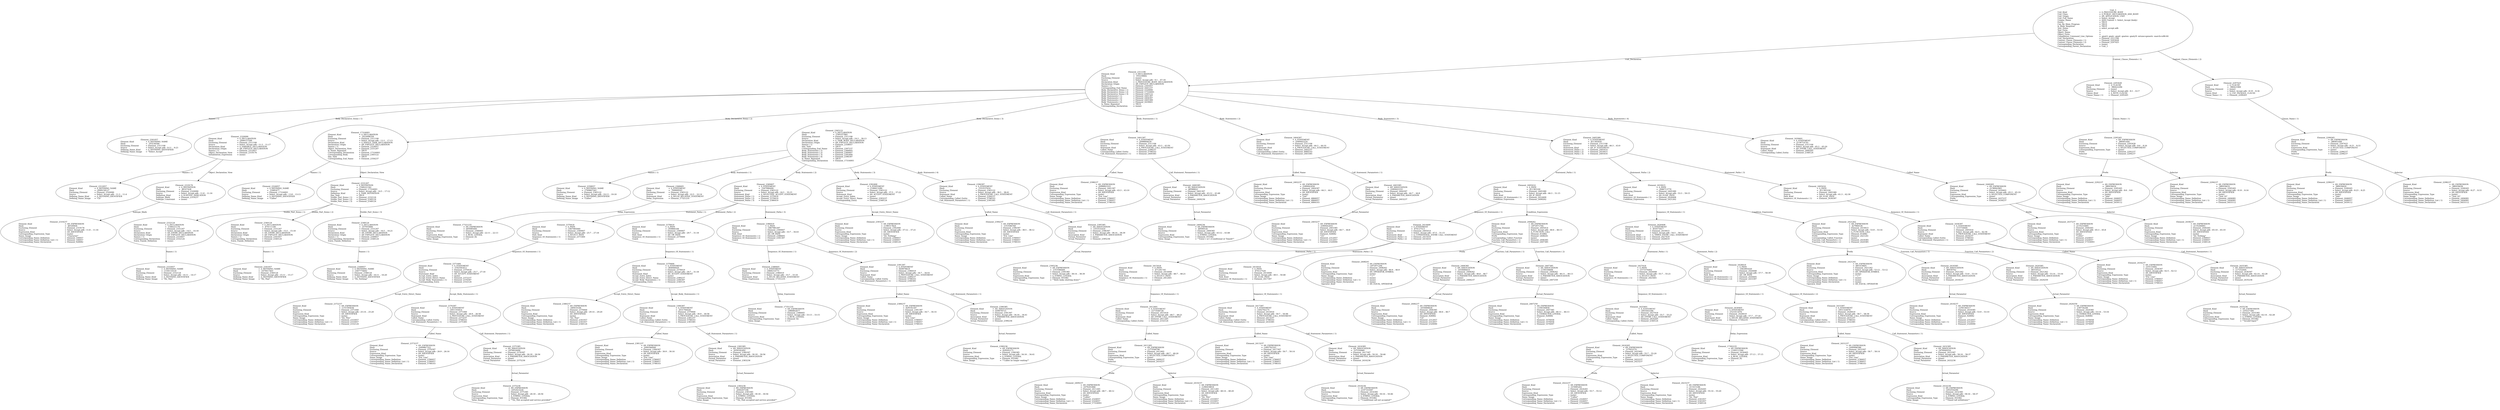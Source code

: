 digraph "select_accept.adt" {
  Unit_3 -> Element_2311106
      [ label=Unit_Declaration ];
  Unit_3 -> Element_2293428
      [ label="Context_Clause_Elements ( 1)" ];
  Unit_3 -> Element_2297425
      [ label="Context_Clause_Elements ( 2)" ];
  Unit_3
      [ label=<<TABLE BORDER="0" CELLBORDER="0" CELLSPACING="0" CELLPADDING="0"> 
          <TR><TD COLSPAN="3">Unit_3</TD></TR>
          <TR><TD ALIGN="LEFT">Unit_Kind   </TD><TD> = </TD><TD ALIGN="LEFT">A_PROCEDURE_BODY</TD></TR>
          <TR><TD ALIGN="LEFT">Unit_Class   </TD><TD> = </TD><TD ALIGN="LEFT">A_PUBLIC_DECLARATION_AND_BODY</TD></TR>
          <TR><TD ALIGN="LEFT">Unit_Origin   </TD><TD> = </TD><TD ALIGN="LEFT">AN_APPLICATION_UNIT</TD></TR>
          <TR><TD ALIGN="LEFT">Unit_Full_Name    </TD><TD> = </TD><TD ALIGN="LEFT">Select_Accept</TD></TR>
          <TR><TD ALIGN="LEFT">Unique_Name   </TD><TD> = </TD><TD ALIGN="LEFT">ASIS Context 1: Select_Accept (body)</TD></TR>
          <TR><TD ALIGN="LEFT">Exists  </TD><TD> = </TD><TD ALIGN="LEFT">TRUE</TD></TR>
          <TR><TD ALIGN="LEFT">Can_Be_Main_Program     </TD><TD> = </TD><TD ALIGN="LEFT">TRUE</TD></TR>
          <TR><TD ALIGN="LEFT">Is_Body_Required     </TD><TD> = </TD><TD ALIGN="LEFT">TRUE</TD></TR>
          <TR><TD ALIGN="LEFT">Text_Name   </TD><TD> = </TD><TD ALIGN="LEFT">select_accept.adb</TD></TR>
          <TR><TD ALIGN="LEFT">Text_Form   </TD><TD> = </TD><TD ALIGN="LEFT"></TD></TR>
          <TR><TD ALIGN="LEFT">Object_Name   </TD><TD> = </TD><TD ALIGN="LEFT"></TD></TR>
          <TR><TD ALIGN="LEFT">Object_Form   </TD><TD> = </TD><TD ALIGN="LEFT"></TD></TR>
          <TR><TD ALIGN="LEFT">Compilation_Command_Line_Options         </TD><TD> = </TD><TD ALIGN="LEFT">-gnatA -gnatc -gnatt -gnatws -gnatyN -mtune=generic -march=x86-64</TD></TR>
          <TR><TD ALIGN="LEFT">Unit_Declaration     </TD><TD> = </TD><TD ALIGN="LEFT">Element_2311106</TD></TR>
          <TR><TD ALIGN="LEFT">Context_Clause_Elements ( 1)        </TD><TD> = </TD><TD ALIGN="LEFT">Element_2293428</TD></TR>
          <TR><TD ALIGN="LEFT">Context_Clause_Elements ( 2)        </TD><TD> = </TD><TD ALIGN="LEFT">Element_2297425</TD></TR>
          <TR><TD ALIGN="LEFT">Corresponding_Declaration       </TD><TD> = </TD><TD ALIGN="LEFT">(none)</TD></TR>
          <TR><TD ALIGN="LEFT">Corresponding_Parent_Declaration         </TD><TD> = </TD><TD ALIGN="LEFT">Unit_1</TD></TR>
          </TABLE>> ];
  Element_2293428 -> Element_2295265
      [ label="Clause_Name ( 1)" ];
  Element_2293428
      [ label=<<TABLE BORDER="0" CELLBORDER="0" CELLSPACING="0" CELLPADDING="0"> 
          <TR><TD COLSPAN="3">Element_2293428</TD></TR>
          <TR><TD ALIGN="LEFT">Element_Kind    </TD><TD> = </TD><TD ALIGN="LEFT">A_CLAUSE</TD></TR>
          <TR><TD ALIGN="LEFT">Hash  </TD><TD> = </TD><TD ALIGN="LEFT"> 386422296</TD></TR>
          <TR><TD ALIGN="LEFT">Enclosing_Element     </TD><TD> = </TD><TD ALIGN="LEFT">(none)</TD></TR>
          <TR><TD ALIGN="LEFT">Source  </TD><TD> = </TD><TD ALIGN="LEFT">Select_Accept.adb - 8:1 .. 8:17</TD></TR>
          <TR><TD ALIGN="LEFT">Clause_Kind   </TD><TD> = </TD><TD ALIGN="LEFT">A_WITH_CLAUSE</TD></TR>
          <TR><TD ALIGN="LEFT">Clause_Name ( 1)     </TD><TD> = </TD><TD ALIGN="LEFT">Element_2295265</TD></TR>
          </TABLE>> ];
  Element_2295265 -> Element_2292237
      [ label=Prefix ];
  Element_2295265 -> Element_2294237
      [ label=Selector ];
  Element_2295265
      [ label=<<TABLE BORDER="0" CELLBORDER="0" CELLSPACING="0" CELLPADDING="0"> 
          <TR><TD COLSPAN="3">Element_2295265</TD></TR>
          <TR><TD ALIGN="LEFT">Element_Kind    </TD><TD> = </TD><TD ALIGN="LEFT">AN_EXPRESSION</TD></TR>
          <TR><TD ALIGN="LEFT">Hash  </TD><TD> = </TD><TD ALIGN="LEFT"> 386401444</TD></TR>
          <TR><TD ALIGN="LEFT">Enclosing_Element     </TD><TD> = </TD><TD ALIGN="LEFT">Element_2293428</TD></TR>
          <TR><TD ALIGN="LEFT">Source  </TD><TD> = </TD><TD ALIGN="LEFT">Select_Accept.adb - 8:6 .. 8:16</TD></TR>
          <TR><TD ALIGN="LEFT">Expression_Kind    </TD><TD> = </TD><TD ALIGN="LEFT">A_SELECTED_COMPONENT</TD></TR>
          <TR><TD ALIGN="LEFT">Corresponding_Expression_Type        </TD><TD> = </TD><TD ALIGN="LEFT">(none)</TD></TR>
          <TR><TD ALIGN="LEFT">Prefix  </TD><TD> = </TD><TD ALIGN="LEFT">Element_2292237</TD></TR>
          <TR><TD ALIGN="LEFT">Selector   </TD><TD> = </TD><TD ALIGN="LEFT">Element_2294237</TD></TR>
          </TABLE>> ];
  Element_2292237
      [ label=<<TABLE BORDER="0" CELLBORDER="0" CELLSPACING="0" CELLPADDING="0"> 
          <TR><TD COLSPAN="3">Element_2292237</TD></TR>
          <TR><TD ALIGN="LEFT">Element_Kind    </TD><TD> = </TD><TD ALIGN="LEFT">AN_EXPRESSION</TD></TR>
          <TR><TD ALIGN="LEFT">Hash  </TD><TD> = </TD><TD ALIGN="LEFT"> 386430616</TD></TR>
          <TR><TD ALIGN="LEFT">Enclosing_Element     </TD><TD> = </TD><TD ALIGN="LEFT">Element_2295265</TD></TR>
          <TR><TD ALIGN="LEFT">Source  </TD><TD> = </TD><TD ALIGN="LEFT">Select_Accept.adb - 8:6 .. 8:8</TD></TR>
          <TR><TD ALIGN="LEFT">Expression_Kind    </TD><TD> = </TD><TD ALIGN="LEFT">AN_IDENTIFIER</TD></TR>
          <TR><TD ALIGN="LEFT">Corresponding_Expression_Type        </TD><TD> = </TD><TD ALIGN="LEFT">(none)</TD></TR>
          <TR><TD ALIGN="LEFT">Name_Image   </TD><TD> = </TD><TD ALIGN="LEFT">"Ada"</TD></TR>
          <TR><TD ALIGN="LEFT">Corresponding_Name_Definition        </TD><TD> = </TD><TD ALIGN="LEFT">Element_2446057</TD></TR>
          <TR><TD ALIGN="LEFT">Corresponding_Name_Definition_List ( 1)          </TD><TD> = </TD><TD ALIGN="LEFT">Element_2446057</TD></TR>
          <TR><TD ALIGN="LEFT">Corresponding_Name_Declaration        </TD><TD> = </TD><TD ALIGN="LEFT">Element_2459112</TD></TR>
          </TABLE>> ];
  Element_2294237
      [ label=<<TABLE BORDER="0" CELLBORDER="0" CELLSPACING="0" CELLPADDING="0"> 
          <TR><TD COLSPAN="3">Element_2294237</TD></TR>
          <TR><TD ALIGN="LEFT">Element_Kind    </TD><TD> = </TD><TD ALIGN="LEFT">AN_EXPRESSION</TD></TR>
          <TR><TD ALIGN="LEFT">Hash  </TD><TD> = </TD><TD ALIGN="LEFT"> 386430632</TD></TR>
          <TR><TD ALIGN="LEFT">Enclosing_Element     </TD><TD> = </TD><TD ALIGN="LEFT">Element_2295265</TD></TR>
          <TR><TD ALIGN="LEFT">Source  </TD><TD> = </TD><TD ALIGN="LEFT">Select_Accept.adb - 8:10 .. 8:16</TD></TR>
          <TR><TD ALIGN="LEFT">Expression_Kind    </TD><TD> = </TD><TD ALIGN="LEFT">AN_IDENTIFIER</TD></TR>
          <TR><TD ALIGN="LEFT">Corresponding_Expression_Type        </TD><TD> = </TD><TD ALIGN="LEFT">(none)</TD></TR>
          <TR><TD ALIGN="LEFT">Name_Image   </TD><TD> = </TD><TD ALIGN="LEFT">"Text_IO"</TD></TR>
          <TR><TD ALIGN="LEFT">Corresponding_Name_Definition        </TD><TD> = </TD><TD ALIGN="LEFT">Element_2494081</TD></TR>
          <TR><TD ALIGN="LEFT">Corresponding_Name_Definition_List ( 1)          </TD><TD> = </TD><TD ALIGN="LEFT">Element_2494081</TD></TR>
          <TR><TD ALIGN="LEFT">Corresponding_Name_Declaration        </TD><TD> = </TD><TD ALIGN="LEFT">Element_6455112</TD></TR>
          </TABLE>> ];
  Element_2297425 -> Element_2299265
      [ label="Clause_Name ( 1)" ];
  Element_2297425
      [ label=<<TABLE BORDER="0" CELLBORDER="0" CELLSPACING="0" CELLPADDING="0"> 
          <TR><TD COLSPAN="3">Element_2297425</TD></TR>
          <TR><TD ALIGN="LEFT">Element_Kind    </TD><TD> = </TD><TD ALIGN="LEFT">A_CLAUSE</TD></TR>
          <TR><TD ALIGN="LEFT">Hash  </TD><TD> = </TD><TD ALIGN="LEFT"> 386421900</TD></TR>
          <TR><TD ALIGN="LEFT">Enclosing_Element     </TD><TD> = </TD><TD ALIGN="LEFT">(none)</TD></TR>
          <TR><TD ALIGN="LEFT">Source  </TD><TD> = </TD><TD ALIGN="LEFT">Select_Accept.adb - 8:19 .. 8:34</TD></TR>
          <TR><TD ALIGN="LEFT">Clause_Kind   </TD><TD> = </TD><TD ALIGN="LEFT">A_USE_PACKAGE_CLAUSE</TD></TR>
          <TR><TD ALIGN="LEFT">Clause_Name ( 1)     </TD><TD> = </TD><TD ALIGN="LEFT">Element_2299265</TD></TR>
          </TABLE>> ];
  Element_2299265 -> Element_2296237
      [ label=Prefix ];
  Element_2299265 -> Element_2298237
      [ label=Selector ];
  Element_2299265
      [ label=<<TABLE BORDER="0" CELLBORDER="0" CELLSPACING="0" CELLPADDING="0"> 
          <TR><TD COLSPAN="3">Element_2299265</TD></TR>
          <TR><TD ALIGN="LEFT">Element_Kind    </TD><TD> = </TD><TD ALIGN="LEFT">AN_EXPRESSION</TD></TR>
          <TR><TD ALIGN="LEFT">Hash  </TD><TD> = </TD><TD ALIGN="LEFT"> 386401448</TD></TR>
          <TR><TD ALIGN="LEFT">Enclosing_Element     </TD><TD> = </TD><TD ALIGN="LEFT">Element_2297425</TD></TR>
          <TR><TD ALIGN="LEFT">Source  </TD><TD> = </TD><TD ALIGN="LEFT">Select_Accept.adb - 8:23 .. 8:33</TD></TR>
          <TR><TD ALIGN="LEFT">Expression_Kind    </TD><TD> = </TD><TD ALIGN="LEFT">A_SELECTED_COMPONENT</TD></TR>
          <TR><TD ALIGN="LEFT">Corresponding_Expression_Type        </TD><TD> = </TD><TD ALIGN="LEFT">(none)</TD></TR>
          <TR><TD ALIGN="LEFT">Prefix  </TD><TD> = </TD><TD ALIGN="LEFT">Element_2296237</TD></TR>
          <TR><TD ALIGN="LEFT">Selector   </TD><TD> = </TD><TD ALIGN="LEFT">Element_2298237</TD></TR>
          </TABLE>> ];
  Element_2296237
      [ label=<<TABLE BORDER="0" CELLBORDER="0" CELLSPACING="0" CELLPADDING="0"> 
          <TR><TD COLSPAN="3">Element_2296237</TD></TR>
          <TR><TD ALIGN="LEFT">Element_Kind    </TD><TD> = </TD><TD ALIGN="LEFT">AN_EXPRESSION</TD></TR>
          <TR><TD ALIGN="LEFT">Hash  </TD><TD> = </TD><TD ALIGN="LEFT"> 386430620</TD></TR>
          <TR><TD ALIGN="LEFT">Enclosing_Element     </TD><TD> = </TD><TD ALIGN="LEFT">Element_2299265</TD></TR>
          <TR><TD ALIGN="LEFT">Source  </TD><TD> = </TD><TD ALIGN="LEFT">Select_Accept.adb - 8:23 .. 8:25</TD></TR>
          <TR><TD ALIGN="LEFT">Expression_Kind    </TD><TD> = </TD><TD ALIGN="LEFT">AN_IDENTIFIER</TD></TR>
          <TR><TD ALIGN="LEFT">Corresponding_Expression_Type        </TD><TD> = </TD><TD ALIGN="LEFT">(none)</TD></TR>
          <TR><TD ALIGN="LEFT">Name_Image   </TD><TD> = </TD><TD ALIGN="LEFT">"Ada"</TD></TR>
          <TR><TD ALIGN="LEFT">Corresponding_Name_Definition        </TD><TD> = </TD><TD ALIGN="LEFT">Element_2446057</TD></TR>
          <TR><TD ALIGN="LEFT">Corresponding_Name_Definition_List ( 1)          </TD><TD> = </TD><TD ALIGN="LEFT">Element_2446057</TD></TR>
          <TR><TD ALIGN="LEFT">Corresponding_Name_Declaration        </TD><TD> = </TD><TD ALIGN="LEFT">Element_2459112</TD></TR>
          </TABLE>> ];
  Element_2298237
      [ label=<<TABLE BORDER="0" CELLBORDER="0" CELLSPACING="0" CELLPADDING="0"> 
          <TR><TD COLSPAN="3">Element_2298237</TD></TR>
          <TR><TD ALIGN="LEFT">Element_Kind    </TD><TD> = </TD><TD ALIGN="LEFT">AN_EXPRESSION</TD></TR>
          <TR><TD ALIGN="LEFT">Hash  </TD><TD> = </TD><TD ALIGN="LEFT"> 386430636</TD></TR>
          <TR><TD ALIGN="LEFT">Enclosing_Element     </TD><TD> = </TD><TD ALIGN="LEFT">Element_2299265</TD></TR>
          <TR><TD ALIGN="LEFT">Source  </TD><TD> = </TD><TD ALIGN="LEFT">Select_Accept.adb - 8:27 .. 8:33</TD></TR>
          <TR><TD ALIGN="LEFT">Expression_Kind    </TD><TD> = </TD><TD ALIGN="LEFT">AN_IDENTIFIER</TD></TR>
          <TR><TD ALIGN="LEFT">Corresponding_Expression_Type        </TD><TD> = </TD><TD ALIGN="LEFT">(none)</TD></TR>
          <TR><TD ALIGN="LEFT">Name_Image   </TD><TD> = </TD><TD ALIGN="LEFT">"Text_IO"</TD></TR>
          <TR><TD ALIGN="LEFT">Corresponding_Name_Definition        </TD><TD> = </TD><TD ALIGN="LEFT">Element_2494081</TD></TR>
          <TR><TD ALIGN="LEFT">Corresponding_Name_Definition_List ( 1)          </TD><TD> = </TD><TD ALIGN="LEFT">Element_2494081</TD></TR>
          <TR><TD ALIGN="LEFT">Corresponding_Name_Declaration        </TD><TD> = </TD><TD ALIGN="LEFT">Element_6455112</TD></TR>
          </TABLE>> ];
  Element_2311106 -> Element_2301057
      [ label="Names ( 1)" ];
  Element_2311106 -> Element_2320090
      [ label="Body_Declarative_Items ( 1)" ];
  Element_2311106 -> Element_17316093
      [ label="Body_Declarative_Items ( 2)" ];
  Element_2311106 -> Element_2365122
      [ label="Body_Declarative_Items ( 3)" ];
  Element_2311106 -> Element_2401397
      [ label="Body_Statements ( 1)" ];
  Element_2311106 -> Element_2404397
      [ label="Body_Statements ( 2)" ];
  Element_2311106 -> Element_2405389
      [ label="Body_Statements ( 3)" ];
  Element_2311106 -> Element_2439401
      [ label="Body_Statements ( 4)" ];
  Element_2311106
      [ label=<<TABLE BORDER="0" CELLBORDER="0" CELLSPACING="0" CELLPADDING="0"> 
          <TR><TD COLSPAN="3">Element_2311106</TD></TR>
          <TR><TD ALIGN="LEFT">Element_Kind    </TD><TD> = </TD><TD ALIGN="LEFT">A_DECLARATION</TD></TR>
          <TR><TD ALIGN="LEFT">Hash  </TD><TD> = </TD><TD ALIGN="LEFT"> 193239682</TD></TR>
          <TR><TD ALIGN="LEFT">Enclosing_Element     </TD><TD> = </TD><TD ALIGN="LEFT">(none)</TD></TR>
          <TR><TD ALIGN="LEFT">Source  </TD><TD> = </TD><TD ALIGN="LEFT">Select_Accept.adb - 9:1 .. 67:18</TD></TR>
          <TR><TD ALIGN="LEFT">Declaration_Kind     </TD><TD> = </TD><TD ALIGN="LEFT">A_PROCEDURE_BODY_DECLARATION</TD></TR>
          <TR><TD ALIGN="LEFT">Declaration_Origin     </TD><TD> = </TD><TD ALIGN="LEFT">AN_EXPLICIT_DECLARATION</TD></TR>
          <TR><TD ALIGN="LEFT">Names ( 1)   </TD><TD> = </TD><TD ALIGN="LEFT">Element_2301057</TD></TR>
          <TR><TD ALIGN="LEFT">Corresponding_End_Name      </TD><TD> = </TD><TD ALIGN="LEFT">Element_2441237</TD></TR>
          <TR><TD ALIGN="LEFT">Body_Declarative_Items ( 1)       </TD><TD> = </TD><TD ALIGN="LEFT">Element_2320090</TD></TR>
          <TR><TD ALIGN="LEFT">Body_Declarative_Items ( 2)       </TD><TD> = </TD><TD ALIGN="LEFT">Element_17316093</TD></TR>
          <TR><TD ALIGN="LEFT">Body_Declarative_Items ( 3)       </TD><TD> = </TD><TD ALIGN="LEFT">Element_2365122</TD></TR>
          <TR><TD ALIGN="LEFT">Body_Statements ( 1)      </TD><TD> = </TD><TD ALIGN="LEFT">Element_2401397</TD></TR>
          <TR><TD ALIGN="LEFT">Body_Statements ( 2)      </TD><TD> = </TD><TD ALIGN="LEFT">Element_2404397</TD></TR>
          <TR><TD ALIGN="LEFT">Body_Statements ( 3)      </TD><TD> = </TD><TD ALIGN="LEFT">Element_2405389</TD></TR>
          <TR><TD ALIGN="LEFT">Body_Statements ( 4)      </TD><TD> = </TD><TD ALIGN="LEFT">Element_2439401</TD></TR>
          <TR><TD ALIGN="LEFT">Is_Name_Repeated     </TD><TD> = </TD><TD ALIGN="LEFT">TRUE</TD></TR>
          <TR><TD ALIGN="LEFT">Corresponding_Declaration       </TD><TD> = </TD><TD ALIGN="LEFT">(none)</TD></TR>
          </TABLE>> ];
  Element_2301057
      [ label=<<TABLE BORDER="0" CELLBORDER="0" CELLSPACING="0" CELLPADDING="0"> 
          <TR><TD COLSPAN="3">Element_2301057</TD></TR>
          <TR><TD ALIGN="LEFT">Element_Kind    </TD><TD> = </TD><TD ALIGN="LEFT">A_DEFINING_NAME</TD></TR>
          <TR><TD ALIGN="LEFT">Hash  </TD><TD> = </TD><TD ALIGN="LEFT"> 193236566</TD></TR>
          <TR><TD ALIGN="LEFT">Enclosing_Element     </TD><TD> = </TD><TD ALIGN="LEFT">Element_2311106</TD></TR>
          <TR><TD ALIGN="LEFT">Source  </TD><TD> = </TD><TD ALIGN="LEFT">Select_Accept.adb - 9:11 .. 9:23</TD></TR>
          <TR><TD ALIGN="LEFT">Defining_Name_Kind     </TD><TD> = </TD><TD ALIGN="LEFT">A_DEFINING_IDENTIFIER</TD></TR>
          <TR><TD ALIGN="LEFT">Defining_Name_Image     </TD><TD> = </TD><TD ALIGN="LEFT">"Select_Accept"</TD></TR>
          </TABLE>> ];
  Element_2320090 -> Element_2312057
      [ label="Names ( 1)" ];
  Element_2320090 -> Element_2319176
      [ label=Object_Declaration_View ];
  Element_2320090
      [ label=<<TABLE BORDER="0" CELLBORDER="0" CELLSPACING="0" CELLPADDING="0"> 
          <TR><TD COLSPAN="3">Element_2320090</TD></TR>
          <TR><TD ALIGN="LEFT">Element_Kind    </TD><TD> = </TD><TD ALIGN="LEFT">A_DECLARATION</TD></TR>
          <TR><TD ALIGN="LEFT">Hash  </TD><TD> = </TD><TD ALIGN="LEFT">-2099157599</TD></TR>
          <TR><TD ALIGN="LEFT">Enclosing_Element     </TD><TD> = </TD><TD ALIGN="LEFT">Element_2311106</TD></TR>
          <TR><TD ALIGN="LEFT">Source  </TD><TD> = </TD><TD ALIGN="LEFT">Select_Accept.adb - 11:3 .. 11:17</TD></TR>
          <TR><TD ALIGN="LEFT">Declaration_Kind     </TD><TD> = </TD><TD ALIGN="LEFT">A_VARIABLE_DECLARATION</TD></TR>
          <TR><TD ALIGN="LEFT">Declaration_Origin     </TD><TD> = </TD><TD ALIGN="LEFT">AN_EXPLICIT_DECLARATION</TD></TR>
          <TR><TD ALIGN="LEFT">Names ( 1)   </TD><TD> = </TD><TD ALIGN="LEFT">Element_2312057</TD></TR>
          <TR><TD ALIGN="LEFT">Object_Declaration_View      </TD><TD> = </TD><TD ALIGN="LEFT">Element_2319176</TD></TR>
          <TR><TD ALIGN="LEFT">Initialization_Expression       </TD><TD> = </TD><TD ALIGN="LEFT">(none)</TD></TR>
          </TABLE>> ];
  Element_2312057
      [ label=<<TABLE BORDER="0" CELLBORDER="0" CELLSPACING="0" CELLPADDING="0"> 
          <TR><TD COLSPAN="3">Element_2312057</TD></TR>
          <TR><TD ALIGN="LEFT">Element_Kind    </TD><TD> = </TD><TD ALIGN="LEFT">A_DEFINING_NAME</TD></TR>
          <TR><TD ALIGN="LEFT">Hash  </TD><TD> = </TD><TD ALIGN="LEFT">-2099158127</TD></TR>
          <TR><TD ALIGN="LEFT">Enclosing_Element     </TD><TD> = </TD><TD ALIGN="LEFT">Element_2320090</TD></TR>
          <TR><TD ALIGN="LEFT">Source  </TD><TD> = </TD><TD ALIGN="LEFT">Select_Accept.adb - 11:3 .. 11:4</TD></TR>
          <TR><TD ALIGN="LEFT">Defining_Name_Kind     </TD><TD> = </TD><TD ALIGN="LEFT">A_DEFINING_IDENTIFIER</TD></TR>
          <TR><TD ALIGN="LEFT">Defining_Name_Image     </TD><TD> = </TD><TD ALIGN="LEFT">"Ch"</TD></TR>
          </TABLE>> ];
  Element_2319176 -> Element_2319237
      [ label=Subtype_Mark ];
  Element_2319176
      [ label=<<TABLE BORDER="0" CELLBORDER="0" CELLSPACING="0" CELLPADDING="0"> 
          <TR><TD COLSPAN="3">Element_2319176</TD></TR>
          <TR><TD ALIGN="LEFT">Element_Kind    </TD><TD> = </TD><TD ALIGN="LEFT">A_DEFINITION</TD></TR>
          <TR><TD ALIGN="LEFT">Hash  </TD><TD> = </TD><TD ALIGN="LEFT"> 48327428</TD></TR>
          <TR><TD ALIGN="LEFT">Enclosing_Element     </TD><TD> = </TD><TD ALIGN="LEFT">Element_2320090</TD></TR>
          <TR><TD ALIGN="LEFT">Source  </TD><TD> = </TD><TD ALIGN="LEFT">Select_Accept.adb - 11:8 .. 11:16</TD></TR>
          <TR><TD ALIGN="LEFT">Definition_Kind    </TD><TD> = </TD><TD ALIGN="LEFT">A_SUBTYPE_INDICATION</TD></TR>
          <TR><TD ALIGN="LEFT">Subtype_Mark    </TD><TD> = </TD><TD ALIGN="LEFT">Element_2319237</TD></TR>
          <TR><TD ALIGN="LEFT">Subtype_Constraint     </TD><TD> = </TD><TD ALIGN="LEFT">(none)</TD></TR>
          </TABLE>> ];
  Element_2319237
      [ label=<<TABLE BORDER="0" CELLBORDER="0" CELLSPACING="0" CELLPADDING="0"> 
          <TR><TD COLSPAN="3">Element_2319237</TD></TR>
          <TR><TD ALIGN="LEFT">Element_Kind    </TD><TD> = </TD><TD ALIGN="LEFT">AN_EXPRESSION</TD></TR>
          <TR><TD ALIGN="LEFT">Hash  </TD><TD> = </TD><TD ALIGN="LEFT"> 48328404</TD></TR>
          <TR><TD ALIGN="LEFT">Enclosing_Element     </TD><TD> = </TD><TD ALIGN="LEFT">Element_2319176</TD></TR>
          <TR><TD ALIGN="LEFT">Source  </TD><TD> = </TD><TD ALIGN="LEFT">Select_Accept.adb - 11:8 .. 11:16</TD></TR>
          <TR><TD ALIGN="LEFT">Expression_Kind    </TD><TD> = </TD><TD ALIGN="LEFT">AN_IDENTIFIER</TD></TR>
          <TR><TD ALIGN="LEFT">Corresponding_Expression_Type        </TD><TD> = </TD><TD ALIGN="LEFT">(none)</TD></TR>
          <TR><TD ALIGN="LEFT">Name_Image   </TD><TD> = </TD><TD ALIGN="LEFT">"Character"</TD></TR>
          <TR><TD ALIGN="LEFT">Corresponding_Name_Definition        </TD><TD> = </TD><TD ALIGN="LEFT">Element_100057</TD></TR>
          <TR><TD ALIGN="LEFT">Corresponding_Name_Definition_List ( 1)          </TD><TD> = </TD><TD ALIGN="LEFT">Element_100057</TD></TR>
          <TR><TD ALIGN="LEFT">Corresponding_Name_Declaration        </TD><TD> = </TD><TD ALIGN="LEFT">Element_928082</TD></TR>
          </TABLE>> ];
  Element_17316093 -> Element_2324057
      [ label="Names ( 1)" ];
  Element_17316093 -> Element_2331207
      [ label=Object_Declaration_View ];
  Element_17316093
      [ label=<<TABLE BORDER="0" CELLBORDER="0" CELLSPACING="0" CELLPADDING="0"> 
          <TR><TD COLSPAN="3">Element_17316093</TD></TR>
          <TR><TD ALIGN="LEFT">Element_Kind    </TD><TD> = </TD><TD ALIGN="LEFT">A_DECLARATION</TD></TR>
          <TR><TD ALIGN="LEFT">Hash  </TD><TD> = </TD><TD ALIGN="LEFT"> 1622698356</TD></TR>
          <TR><TD ALIGN="LEFT">Enclosing_Element     </TD><TD> = </TD><TD ALIGN="LEFT">Element_2311106</TD></TR>
          <TR><TD ALIGN="LEFT">Source  </TD><TD> = </TD><TD ALIGN="LEFT">Select_Accept.adb - 13:3 .. 17:13</TD></TR>
          <TR><TD ALIGN="LEFT">Declaration_Kind     </TD><TD> = </TD><TD ALIGN="LEFT">A_SINGLE_TASK_DECLARATION</TD></TR>
          <TR><TD ALIGN="LEFT">Declaration_Origin     </TD><TD> = </TD><TD ALIGN="LEFT">AN_EXPLICIT_DECLARATION</TD></TR>
          <TR><TD ALIGN="LEFT">Names ( 1)   </TD><TD> = </TD><TD ALIGN="LEFT">Element_2324057</TD></TR>
          <TR><TD ALIGN="LEFT">Object_Declaration_View      </TD><TD> = </TD><TD ALIGN="LEFT">Element_2331207</TD></TR>
          <TR><TD ALIGN="LEFT">Is_Name_Repeated     </TD><TD> = </TD><TD ALIGN="LEFT">TRUE</TD></TR>
          <TR><TD ALIGN="LEFT">Corresponding_Declaration       </TD><TD> = </TD><TD ALIGN="LEFT">Element_17316093</TD></TR>
          <TR><TD ALIGN="LEFT">Corresponding_Body     </TD><TD> = </TD><TD ALIGN="LEFT">Element_2365122</TD></TR>
          <TR><TD ALIGN="LEFT">Has_Task   </TD><TD> = </TD><TD ALIGN="LEFT">TRUE</TD></TR>
          <TR><TD ALIGN="LEFT">Corresponding_End_Name      </TD><TD> = </TD><TD ALIGN="LEFT">Element_2356237</TD></TR>
          </TABLE>> ];
  Element_2324057
      [ label=<<TABLE BORDER="0" CELLBORDER="0" CELLSPACING="0" CELLPADDING="0"> 
          <TR><TD COLSPAN="3">Element_2324057</TD></TR>
          <TR><TD ALIGN="LEFT">Element_Kind    </TD><TD> = </TD><TD ALIGN="LEFT">A_DEFINING_NAME</TD></TR>
          <TR><TD ALIGN="LEFT">Hash  </TD><TD> = </TD><TD ALIGN="LEFT"> 12085477</TD></TR>
          <TR><TD ALIGN="LEFT">Enclosing_Element     </TD><TD> = </TD><TD ALIGN="LEFT">Element_17316093</TD></TR>
          <TR><TD ALIGN="LEFT">Source  </TD><TD> = </TD><TD ALIGN="LEFT">Select_Accept.adb - 13:8 .. 13:13</TD></TR>
          <TR><TD ALIGN="LEFT">Defining_Name_Kind     </TD><TD> = </TD><TD ALIGN="LEFT">A_DEFINING_IDENTIFIER</TD></TR>
          <TR><TD ALIGN="LEFT">Defining_Name_Image     </TD><TD> = </TD><TD ALIGN="LEFT">"Callee"</TD></TR>
          </TABLE>> ];
  Element_2331207 -> Element_2332124
      [ label="Visible_Part_Items ( 1)" ];
  Element_2331207 -> Element_2340124
      [ label="Visible_Part_Items ( 2)" ];
  Element_2331207 -> Element_2348124
      [ label="Visible_Part_Items ( 3)" ];
  Element_2331207
      [ label=<<TABLE BORDER="0" CELLBORDER="0" CELLSPACING="0" CELLPADDING="0"> 
          <TR><TD COLSPAN="3">Element_2331207</TD></TR>
          <TR><TD ALIGN="LEFT">Element_Kind    </TD><TD> = </TD><TD ALIGN="LEFT">A_DEFINITION</TD></TR>
          <TR><TD ALIGN="LEFT">Hash  </TD><TD> = </TD><TD ALIGN="LEFT"> 1348221342</TD></TR>
          <TR><TD ALIGN="LEFT">Enclosing_Element     </TD><TD> = </TD><TD ALIGN="LEFT">Element_17316093</TD></TR>
          <TR><TD ALIGN="LEFT">Source  </TD><TD> = </TD><TD ALIGN="LEFT">Select_Accept.adb - 14:5 .. 17:12</TD></TR>
          <TR><TD ALIGN="LEFT">Definition_Kind    </TD><TD> = </TD><TD ALIGN="LEFT">A_TASK_DEFINITION</TD></TR>
          <TR><TD ALIGN="LEFT">Has_Task   </TD><TD> = </TD><TD ALIGN="LEFT">TRUE</TD></TR>
          <TR><TD ALIGN="LEFT">Visible_Part_Items ( 1)      </TD><TD> = </TD><TD ALIGN="LEFT">Element_2332124</TD></TR>
          <TR><TD ALIGN="LEFT">Visible_Part_Items ( 2)      </TD><TD> = </TD><TD ALIGN="LEFT">Element_2340124</TD></TR>
          <TR><TD ALIGN="LEFT">Visible_Part_Items ( 3)      </TD><TD> = </TD><TD ALIGN="LEFT">Element_2348124</TD></TR>
          </TABLE>> ];
  Element_2332124 -> Element_2333057
      [ label="Names ( 1)" ];
  Element_2332124
      [ label=<<TABLE BORDER="0" CELLBORDER="0" CELLSPACING="0" CELLPADDING="0"> 
          <TR><TD COLSPAN="3">Element_2332124</TD></TR>
          <TR><TD ALIGN="LEFT">Element_Kind    </TD><TD> = </TD><TD ALIGN="LEFT">A_DECLARATION</TD></TR>
          <TR><TD ALIGN="LEFT">Hash  </TD><TD> = </TD><TD ALIGN="LEFT"> 1348221176</TD></TR>
          <TR><TD ALIGN="LEFT">Enclosing_Element     </TD><TD> = </TD><TD ALIGN="LEFT">Element_2331207</TD></TR>
          <TR><TD ALIGN="LEFT">Source  </TD><TD> = </TD><TD ALIGN="LEFT">Select_Accept.adb - 14:5 .. 14:18</TD></TR>
          <TR><TD ALIGN="LEFT">Declaration_Kind     </TD><TD> = </TD><TD ALIGN="LEFT">AN_ENTRY_DECLARATION</TD></TR>
          <TR><TD ALIGN="LEFT">Declaration_Origin     </TD><TD> = </TD><TD ALIGN="LEFT">AN_EXPLICIT_DECLARATION</TD></TR>
          <TR><TD ALIGN="LEFT">Names ( 1)   </TD><TD> = </TD><TD ALIGN="LEFT">Element_2333057</TD></TR>
          <TR><TD ALIGN="LEFT">Corresponding_Declaration       </TD><TD> = </TD><TD ALIGN="LEFT">Element_2332124</TD></TR>
          <TR><TD ALIGN="LEFT">Entry_Family_Definition      </TD><TD> = </TD><TD ALIGN="LEFT">(none)</TD></TR>
          </TABLE>> ];
  Element_2333057
      [ label=<<TABLE BORDER="0" CELLBORDER="0" CELLSPACING="0" CELLPADDING="0"> 
          <TR><TD COLSPAN="3">Element_2333057</TD></TR>
          <TR><TD ALIGN="LEFT">Element_Kind    </TD><TD> = </TD><TD ALIGN="LEFT">A_DEFINING_NAME</TD></TR>
          <TR><TD ALIGN="LEFT">Hash  </TD><TD> = </TD><TD ALIGN="LEFT">-1336133518</TD></TR>
          <TR><TD ALIGN="LEFT">Enclosing_Element     </TD><TD> = </TD><TD ALIGN="LEFT">Element_2332124</TD></TR>
          <TR><TD ALIGN="LEFT">Source  </TD><TD> = </TD><TD ALIGN="LEFT">Select_Accept.adb - 14:11 .. 14:17</TD></TR>
          <TR><TD ALIGN="LEFT">Defining_Name_Kind     </TD><TD> = </TD><TD ALIGN="LEFT">A_DEFINING_IDENTIFIER</TD></TR>
          <TR><TD ALIGN="LEFT">Defining_Name_Image     </TD><TD> = </TD><TD ALIGN="LEFT">"Do_This"</TD></TR>
          </TABLE>> ];
  Element_2340124 -> Element_2341057
      [ label="Names ( 1)" ];
  Element_2340124
      [ label=<<TABLE BORDER="0" CELLBORDER="0" CELLSPACING="0" CELLPADDING="0"> 
          <TR><TD COLSPAN="3">Element_2340124</TD></TR>
          <TR><TD ALIGN="LEFT">Element_Kind    </TD><TD> = </TD><TD ALIGN="LEFT">A_DECLARATION</TD></TR>
          <TR><TD ALIGN="LEFT">Hash  </TD><TD> = </TD><TD ALIGN="LEFT"> 674111100</TD></TR>
          <TR><TD ALIGN="LEFT">Enclosing_Element     </TD><TD> = </TD><TD ALIGN="LEFT">Element_2331207</TD></TR>
          <TR><TD ALIGN="LEFT">Source  </TD><TD> = </TD><TD ALIGN="LEFT">Select_Accept.adb - 15:5 .. 15:18</TD></TR>
          <TR><TD ALIGN="LEFT">Declaration_Kind     </TD><TD> = </TD><TD ALIGN="LEFT">AN_ENTRY_DECLARATION</TD></TR>
          <TR><TD ALIGN="LEFT">Declaration_Origin     </TD><TD> = </TD><TD ALIGN="LEFT">AN_EXPLICIT_DECLARATION</TD></TR>
          <TR><TD ALIGN="LEFT">Names ( 1)   </TD><TD> = </TD><TD ALIGN="LEFT">Element_2341057</TD></TR>
          <TR><TD ALIGN="LEFT">Corresponding_Declaration       </TD><TD> = </TD><TD ALIGN="LEFT">Element_2340124</TD></TR>
          <TR><TD ALIGN="LEFT">Entry_Family_Definition      </TD><TD> = </TD><TD ALIGN="LEFT">(none)</TD></TR>
          </TABLE>> ];
  Element_2341057
      [ label=<<TABLE BORDER="0" CELLBORDER="0" CELLSPACING="0" CELLPADDING="0"> 
          <TR><TD COLSPAN="3">Element_2341057</TD></TR>
          <TR><TD ALIGN="LEFT">Element_Kind    </TD><TD> = </TD><TD ALIGN="LEFT">A_DEFINING_NAME</TD></TR>
          <TR><TD ALIGN="LEFT">Hash  </TD><TD> = </TD><TD ALIGN="LEFT"> 1479417401</TD></TR>
          <TR><TD ALIGN="LEFT">Enclosing_Element     </TD><TD> = </TD><TD ALIGN="LEFT">Element_2340124</TD></TR>
          <TR><TD ALIGN="LEFT">Source  </TD><TD> = </TD><TD ALIGN="LEFT">Select_Accept.adb - 15:11 .. 15:17</TD></TR>
          <TR><TD ALIGN="LEFT">Defining_Name_Kind     </TD><TD> = </TD><TD ALIGN="LEFT">A_DEFINING_IDENTIFIER</TD></TR>
          <TR><TD ALIGN="LEFT">Defining_Name_Image     </TD><TD> = </TD><TD ALIGN="LEFT">"Do_That"</TD></TR>
          </TABLE>> ];
  Element_2348124 -> Element_2349057
      [ label="Names ( 1)" ];
  Element_2348124
      [ label=<<TABLE BORDER="0" CELLBORDER="0" CELLSPACING="0" CELLPADDING="0"> 
          <TR><TD COLSPAN="3">Element_2348124</TD></TR>
          <TR><TD ALIGN="LEFT">Element_Kind    </TD><TD> = </TD><TD ALIGN="LEFT">A_DECLARATION</TD></TR>
          <TR><TD ALIGN="LEFT">Hash  </TD><TD> = </TD><TD ALIGN="LEFT"> 337055806</TD></TR>
          <TR><TD ALIGN="LEFT">Enclosing_Element     </TD><TD> = </TD><TD ALIGN="LEFT">Element_2331207</TD></TR>
          <TR><TD ALIGN="LEFT">Source  </TD><TD> = </TD><TD ALIGN="LEFT">Select_Accept.adb - 16:5 .. 16:21</TD></TR>
          <TR><TD ALIGN="LEFT">Declaration_Kind     </TD><TD> = </TD><TD ALIGN="LEFT">AN_ENTRY_DECLARATION</TD></TR>
          <TR><TD ALIGN="LEFT">Declaration_Origin     </TD><TD> = </TD><TD ALIGN="LEFT">AN_EXPLICIT_DECLARATION</TD></TR>
          <TR><TD ALIGN="LEFT">Names ( 1)   </TD><TD> = </TD><TD ALIGN="LEFT">Element_2349057</TD></TR>
          <TR><TD ALIGN="LEFT">Corresponding_Declaration       </TD><TD> = </TD><TD ALIGN="LEFT">Element_2348124</TD></TR>
          <TR><TD ALIGN="LEFT">Entry_Family_Definition      </TD><TD> = </TD><TD ALIGN="LEFT">(none)</TD></TR>
          </TABLE>> ];
  Element_2349057
      [ label=<<TABLE BORDER="0" CELLBORDER="0" CELLSPACING="0" CELLPADDING="0"> 
          <TR><TD COLSPAN="3">Element_2349057</TD></TR>
          <TR><TD ALIGN="LEFT">Element_Kind    </TD><TD> = </TD><TD ALIGN="LEFT">A_DEFINING_NAME</TD></TR>
          <TR><TD ALIGN="LEFT">Hash  </TD><TD> = </TD><TD ALIGN="LEFT">-1407774692</TD></TR>
          <TR><TD ALIGN="LEFT">Enclosing_Element     </TD><TD> = </TD><TD ALIGN="LEFT">Element_2348124</TD></TR>
          <TR><TD ALIGN="LEFT">Source  </TD><TD> = </TD><TD ALIGN="LEFT">Select_Accept.adb - 16:11 .. 16:20</TD></TR>
          <TR><TD ALIGN="LEFT">Defining_Name_Kind     </TD><TD> = </TD><TD ALIGN="LEFT">A_DEFINING_IDENTIFIER</TD></TR>
          <TR><TD ALIGN="LEFT">Defining_Name_Image     </TD><TD> = </TD><TD ALIGN="LEFT">"Do_Nothing"</TD></TR>
          </TABLE>> ];
  Element_2365122 -> Element_2358057
      [ label="Names ( 1)" ];
  Element_2365122 -> Element_2368405
      [ label="Body_Statements ( 1)" ];
  Element_2365122 -> Element_2369407
      [ label="Body_Statements ( 2)" ];
  Element_2365122 -> Element_2392400
      [ label="Body_Statements ( 3)" ];
  Element_2365122 -> Element_2396397
      [ label="Body_Statements ( 4)" ];
  Element_2365122
      [ label=<<TABLE BORDER="0" CELLBORDER="0" CELLSPACING="0" CELLPADDING="0"> 
          <TR><TD COLSPAN="3">Element_2365122</TD></TR>
          <TR><TD ALIGN="LEFT">Element_Kind    </TD><TD> = </TD><TD ALIGN="LEFT">A_DECLARATION</TD></TR>
          <TR><TD ALIGN="LEFT">Hash  </TD><TD> = </TD><TD ALIGN="LEFT">-1585257881</TD></TR>
          <TR><TD ALIGN="LEFT">Enclosing_Element     </TD><TD> = </TD><TD ALIGN="LEFT">Element_2311106</TD></TR>
          <TR><TD ALIGN="LEFT">Source  </TD><TD> = </TD><TD ALIGN="LEFT">Select_Accept.adb - 19:3 .. 39:13</TD></TR>
          <TR><TD ALIGN="LEFT">Declaration_Kind     </TD><TD> = </TD><TD ALIGN="LEFT">A_TASK_BODY_DECLARATION</TD></TR>
          <TR><TD ALIGN="LEFT">Declaration_Origin     </TD><TD> = </TD><TD ALIGN="LEFT">AN_EXPLICIT_DECLARATION</TD></TR>
          <TR><TD ALIGN="LEFT">Names ( 1)   </TD><TD> = </TD><TD ALIGN="LEFT">Element_2358057</TD></TR>
          <TR><TD ALIGN="LEFT">Has_Task   </TD><TD> = </TD><TD ALIGN="LEFT">TRUE</TD></TR>
          <TR><TD ALIGN="LEFT">Corresponding_End_Name      </TD><TD> = </TD><TD ALIGN="LEFT">Element_2397237</TD></TR>
          <TR><TD ALIGN="LEFT">Body_Statements ( 1)      </TD><TD> = </TD><TD ALIGN="LEFT">Element_2368405</TD></TR>
          <TR><TD ALIGN="LEFT">Body_Statements ( 2)      </TD><TD> = </TD><TD ALIGN="LEFT">Element_2369407</TD></TR>
          <TR><TD ALIGN="LEFT">Body_Statements ( 3)      </TD><TD> = </TD><TD ALIGN="LEFT">Element_2392400</TD></TR>
          <TR><TD ALIGN="LEFT">Body_Statements ( 4)      </TD><TD> = </TD><TD ALIGN="LEFT">Element_2396397</TD></TR>
          <TR><TD ALIGN="LEFT">Is_Name_Repeated     </TD><TD> = </TD><TD ALIGN="LEFT">TRUE</TD></TR>
          <TR><TD ALIGN="LEFT">Corresponding_Declaration       </TD><TD> = </TD><TD ALIGN="LEFT">Element_17316093</TD></TR>
          </TABLE>> ];
  Element_2358057
      [ label=<<TABLE BORDER="0" CELLBORDER="0" CELLSPACING="0" CELLPADDING="0"> 
          <TR><TD COLSPAN="3">Element_2358057</TD></TR>
          <TR><TD ALIGN="LEFT">Element_Kind    </TD><TD> = </TD><TD ALIGN="LEFT">A_DEFINING_NAME</TD></TR>
          <TR><TD ALIGN="LEFT">Hash  </TD><TD> = </TD><TD ALIGN="LEFT">-1769807261</TD></TR>
          <TR><TD ALIGN="LEFT">Enclosing_Element     </TD><TD> = </TD><TD ALIGN="LEFT">Element_2365122</TD></TR>
          <TR><TD ALIGN="LEFT">Source  </TD><TD> = </TD><TD ALIGN="LEFT">Select_Accept.adb - 19:13 .. 19:18</TD></TR>
          <TR><TD ALIGN="LEFT">Defining_Name_Kind     </TD><TD> = </TD><TD ALIGN="LEFT">A_DEFINING_IDENTIFIER</TD></TR>
          <TR><TD ALIGN="LEFT">Defining_Name_Image     </TD><TD> = </TD><TD ALIGN="LEFT">"Callee"</TD></TR>
          </TABLE>> ];
  Element_2368405 -> Element_17321235
      [ label=Delay_Expression ];
  Element_2368405
      [ label=<<TABLE BORDER="0" CELLBORDER="0" CELLSPACING="0" CELLPADDING="0"> 
          <TR><TD COLSPAN="3">Element_2368405</TD></TR>
          <TR><TD ALIGN="LEFT">Element_Kind    </TD><TD> = </TD><TD ALIGN="LEFT">A_STATEMENT</TD></TR>
          <TR><TD ALIGN="LEFT">Hash  </TD><TD> = </TD><TD ALIGN="LEFT"> 709909593</TD></TR>
          <TR><TD ALIGN="LEFT">Enclosing_Element     </TD><TD> = </TD><TD ALIGN="LEFT">Element_2365122</TD></TR>
          <TR><TD ALIGN="LEFT">Source  </TD><TD> = </TD><TD ALIGN="LEFT">Select_Accept.adb - 22:5 .. 22:14</TD></TR>
          <TR><TD ALIGN="LEFT">Statement_Kind    </TD><TD> = </TD><TD ALIGN="LEFT">A_DELAY_RELATIVE_STATEMENT</TD></TR>
          <TR><TD ALIGN="LEFT">Delay_Expression     </TD><TD> = </TD><TD ALIGN="LEFT">Element_17321235</TD></TR>
          </TABLE>> ];
  Element_17321235
      [ label=<<TABLE BORDER="0" CELLBORDER="0" CELLSPACING="0" CELLPADDING="0"> 
          <TR><TD COLSPAN="3">Element_17321235</TD></TR>
          <TR><TD ALIGN="LEFT">Element_Kind    </TD><TD> = </TD><TD ALIGN="LEFT">AN_EXPRESSION</TD></TR>
          <TR><TD ALIGN="LEFT">Hash  </TD><TD> = </TD><TD ALIGN="LEFT">-693085095</TD></TR>
          <TR><TD ALIGN="LEFT">Enclosing_Element     </TD><TD> = </TD><TD ALIGN="LEFT">Element_2368405</TD></TR>
          <TR><TD ALIGN="LEFT">Source  </TD><TD> = </TD><TD ALIGN="LEFT">Select_Accept.adb - 22:11 .. 22:13</TD></TR>
          <TR><TD ALIGN="LEFT">Expression_Kind    </TD><TD> = </TD><TD ALIGN="LEFT">A_REAL_LITERAL</TD></TR>
          <TR><TD ALIGN="LEFT">Corresponding_Expression_Type        </TD><TD> = </TD><TD ALIGN="LEFT">Element_82</TD></TR>
          <TR><TD ALIGN="LEFT">Value_Image   </TD><TD> = </TD><TD ALIGN="LEFT">5.0</TD></TR>
          </TABLE>> ];
  Element_2369407 -> Element_2370418
      [ label="Statement_Paths ( 1)" ];
  Element_2369407 -> Element_2378419
      [ label="Statement_Paths ( 2)" ];
  Element_2369407 -> Element_2386419
      [ label="Statement_Paths ( 3)" ];
  Element_2369407
      [ label=<<TABLE BORDER="0" CELLBORDER="0" CELLSPACING="0" CELLPADDING="0"> 
          <TR><TD COLSPAN="3">Element_2369407</TD></TR>
          <TR><TD ALIGN="LEFT">Element_Kind    </TD><TD> = </TD><TD ALIGN="LEFT">A_STATEMENT</TD></TR>
          <TR><TD ALIGN="LEFT">Hash  </TD><TD> = </TD><TD ALIGN="LEFT"> 1267996440</TD></TR>
          <TR><TD ALIGN="LEFT">Enclosing_Element     </TD><TD> = </TD><TD ALIGN="LEFT">Element_2365122</TD></TR>
          <TR><TD ALIGN="LEFT">Source  </TD><TD> = </TD><TD ALIGN="LEFT">Select_Accept.adb - 24:5 .. 35:15</TD></TR>
          <TR><TD ALIGN="LEFT">Statement_Kind    </TD><TD> = </TD><TD ALIGN="LEFT">A_SELECTIVE_ACCEPT_STATEMENT</TD></TR>
          <TR><TD ALIGN="LEFT">Statement_Paths ( 1)      </TD><TD> = </TD><TD ALIGN="LEFT">Element_2370418</TD></TR>
          <TR><TD ALIGN="LEFT">Statement_Paths ( 2)      </TD><TD> = </TD><TD ALIGN="LEFT">Element_2378419</TD></TR>
          <TR><TD ALIGN="LEFT">Statement_Paths ( 3)      </TD><TD> = </TD><TD ALIGN="LEFT">Element_2386419</TD></TR>
          </TABLE>> ];
  Element_2370418 -> Element_2371400
      [ label="Sequence_Of_Statements ( 1)" ];
  Element_2370418
      [ label=<<TABLE BORDER="0" CELLBORDER="0" CELLSPACING="0" CELLPADDING="0"> 
          <TR><TD COLSPAN="3">Element_2370418</TD></TR>
          <TR><TD ALIGN="LEFT">Element_Kind    </TD><TD> = </TD><TD ALIGN="LEFT">A_PATH</TD></TR>
          <TR><TD ALIGN="LEFT">Hash  </TD><TD> = </TD><TD ALIGN="LEFT">-1467085940</TD></TR>
          <TR><TD ALIGN="LEFT">Enclosing_Element     </TD><TD> = </TD><TD ALIGN="LEFT">Element_2369407</TD></TR>
          <TR><TD ALIGN="LEFT">Source  </TD><TD> = </TD><TD ALIGN="LEFT">Select_Accept.adb - 25:7 .. 27:18</TD></TR>
          <TR><TD ALIGN="LEFT">Path_Kind   </TD><TD> = </TD><TD ALIGN="LEFT">A_SELECT_PATH</TD></TR>
          <TR><TD ALIGN="LEFT">Sequence_Of_Statements ( 1)       </TD><TD> = </TD><TD ALIGN="LEFT">Element_2371400</TD></TR>
          <TR><TD ALIGN="LEFT">Guard  </TD><TD> = </TD><TD ALIGN="LEFT">(none)</TD></TR>
          </TABLE>> ];
  Element_2371400 -> Element_2372237
      [ label=Accept_Entry_Direct_Name ];
  Element_2371400 -> Element_2376397
      [ label="Accept_Body_Statements ( 1)" ];
  Element_2371400
      [ label=<<TABLE BORDER="0" CELLBORDER="0" CELLSPACING="0" CELLPADDING="0"> 
          <TR><TD COLSPAN="3">Element_2371400</TD></TR>
          <TR><TD ALIGN="LEFT">Element_Kind    </TD><TD> = </TD><TD ALIGN="LEFT">A_STATEMENT</TD></TR>
          <TR><TD ALIGN="LEFT">Hash  </TD><TD> = </TD><TD ALIGN="LEFT">-1542583412</TD></TR>
          <TR><TD ALIGN="LEFT">Enclosing_Element     </TD><TD> = </TD><TD ALIGN="LEFT">Element_2370418</TD></TR>
          <TR><TD ALIGN="LEFT">Source  </TD><TD> = </TD><TD ALIGN="LEFT">Select_Accept.adb - 25:7 .. 27:18</TD></TR>
          <TR><TD ALIGN="LEFT">Statement_Kind    </TD><TD> = </TD><TD ALIGN="LEFT">AN_ACCEPT_STATEMENT</TD></TR>
          <TR><TD ALIGN="LEFT">Accept_Entry_Index     </TD><TD> = </TD><TD ALIGN="LEFT">(none)</TD></TR>
          <TR><TD ALIGN="LEFT">Accept_Entry_Direct_Name       </TD><TD> = </TD><TD ALIGN="LEFT">Element_2372237</TD></TR>
          <TR><TD ALIGN="LEFT">Accept_Body_Statements ( 1)       </TD><TD> = </TD><TD ALIGN="LEFT">Element_2376397</TD></TR>
          <TR><TD ALIGN="LEFT">Corresponding_Entry     </TD><TD> = </TD><TD ALIGN="LEFT">Element_2332124</TD></TR>
          </TABLE>> ];
  Element_2372237
      [ label=<<TABLE BORDER="0" CELLBORDER="0" CELLSPACING="0" CELLPADDING="0"> 
          <TR><TD COLSPAN="3">Element_2372237</TD></TR>
          <TR><TD ALIGN="LEFT">Element_Kind    </TD><TD> = </TD><TD ALIGN="LEFT">AN_EXPRESSION</TD></TR>
          <TR><TD ALIGN="LEFT">Hash  </TD><TD> = </TD><TD ALIGN="LEFT">-1151595636</TD></TR>
          <TR><TD ALIGN="LEFT">Enclosing_Element     </TD><TD> = </TD><TD ALIGN="LEFT">Element_2371400</TD></TR>
          <TR><TD ALIGN="LEFT">Source  </TD><TD> = </TD><TD ALIGN="LEFT">Select_Accept.adb - 25:14 .. 25:20</TD></TR>
          <TR><TD ALIGN="LEFT">Expression_Kind    </TD><TD> = </TD><TD ALIGN="LEFT">AN_IDENTIFIER</TD></TR>
          <TR><TD ALIGN="LEFT">Corresponding_Expression_Type        </TD><TD> = </TD><TD ALIGN="LEFT">(none)</TD></TR>
          <TR><TD ALIGN="LEFT">Name_Image   </TD><TD> = </TD><TD ALIGN="LEFT">"Do_This"</TD></TR>
          <TR><TD ALIGN="LEFT">Corresponding_Name_Definition        </TD><TD> = </TD><TD ALIGN="LEFT">Element_2333057</TD></TR>
          <TR><TD ALIGN="LEFT">Corresponding_Name_Definition_List ( 1)          </TD><TD> = </TD><TD ALIGN="LEFT">Element_2333057</TD></TR>
          <TR><TD ALIGN="LEFT">Corresponding_Name_Declaration        </TD><TD> = </TD><TD ALIGN="LEFT">Element_2332124</TD></TR>
          </TABLE>> ];
  Element_2376397 -> Element_2373237
      [ label=Called_Name ];
  Element_2376397 -> Element_2375385
      [ label="Call_Statement_Parameters ( 1)" ];
  Element_2376397
      [ label=<<TABLE BORDER="0" CELLBORDER="0" CELLSPACING="0" CELLPADDING="0"> 
          <TR><TD COLSPAN="3">Element_2376397</TD></TR>
          <TR><TD ALIGN="LEFT">Element_Kind    </TD><TD> = </TD><TD ALIGN="LEFT">A_STATEMENT</TD></TR>
          <TR><TD ALIGN="LEFT">Hash  </TD><TD> = </TD><TD ALIGN="LEFT">-1851193914</TD></TR>
          <TR><TD ALIGN="LEFT">Enclosing_Element     </TD><TD> = </TD><TD ALIGN="LEFT">Element_2371400</TD></TR>
          <TR><TD ALIGN="LEFT">Source  </TD><TD> = </TD><TD ALIGN="LEFT">Select_Accept.adb - 26:9 .. 26:58</TD></TR>
          <TR><TD ALIGN="LEFT">Statement_Kind    </TD><TD> = </TD><TD ALIGN="LEFT">A_PROCEDURE_CALL_STATEMENT</TD></TR>
          <TR><TD ALIGN="LEFT">Called_Name   </TD><TD> = </TD><TD ALIGN="LEFT">Element_2373237</TD></TR>
          <TR><TD ALIGN="LEFT">Corresponding_Called_Entity       </TD><TD> = </TD><TD ALIGN="LEFT">Element_5798103</TD></TR>
          <TR><TD ALIGN="LEFT">Call_Statement_Parameters ( 1)        </TD><TD> = </TD><TD ALIGN="LEFT">Element_2375385</TD></TR>
          </TABLE>> ];
  Element_2373237
      [ label=<<TABLE BORDER="0" CELLBORDER="0" CELLSPACING="0" CELLPADDING="0"> 
          <TR><TD COLSPAN="3">Element_2373237</TD></TR>
          <TR><TD ALIGN="LEFT">Element_Kind    </TD><TD> = </TD><TD ALIGN="LEFT">AN_EXPRESSION</TD></TR>
          <TR><TD ALIGN="LEFT">Hash  </TD><TD> = </TD><TD ALIGN="LEFT">-1649867322</TD></TR>
          <TR><TD ALIGN="LEFT">Enclosing_Element     </TD><TD> = </TD><TD ALIGN="LEFT">Element_2376397</TD></TR>
          <TR><TD ALIGN="LEFT">Source  </TD><TD> = </TD><TD ALIGN="LEFT">Select_Accept.adb - 26:9 .. 26:16</TD></TR>
          <TR><TD ALIGN="LEFT">Expression_Kind    </TD><TD> = </TD><TD ALIGN="LEFT">AN_IDENTIFIER</TD></TR>
          <TR><TD ALIGN="LEFT">Corresponding_Expression_Type        </TD><TD> = </TD><TD ALIGN="LEFT">(none)</TD></TR>
          <TR><TD ALIGN="LEFT">Name_Image   </TD><TD> = </TD><TD ALIGN="LEFT">"Put_Line"</TD></TR>
          <TR><TD ALIGN="LEFT">Corresponding_Name_Definition        </TD><TD> = </TD><TD ALIGN="LEFT">Element_5780057</TD></TR>
          <TR><TD ALIGN="LEFT">Corresponding_Name_Definition_List ( 1)          </TD><TD> = </TD><TD ALIGN="LEFT">Element_5780057</TD></TR>
          <TR><TD ALIGN="LEFT">Corresponding_Name_Declaration        </TD><TD> = </TD><TD ALIGN="LEFT">Element_5798103</TD></TR>
          </TABLE>> ];
  Element_2375385 -> Element_2375236
      [ label=Actual_Parameter ];
  Element_2375385
      [ label=<<TABLE BORDER="0" CELLBORDER="0" CELLSPACING="0" CELLPADDING="0"> 
          <TR><TD COLSPAN="3">Element_2375385</TD></TR>
          <TR><TD ALIGN="LEFT">Element_Kind    </TD><TD> = </TD><TD ALIGN="LEFT">AN_ASSOCIATION</TD></TR>
          <TR><TD ALIGN="LEFT">Hash  </TD><TD> = </TD><TD ALIGN="LEFT">-1876818490</TD></TR>
          <TR><TD ALIGN="LEFT">Enclosing_Element     </TD><TD> = </TD><TD ALIGN="LEFT">Element_2376397</TD></TR>
          <TR><TD ALIGN="LEFT">Source  </TD><TD> = </TD><TD ALIGN="LEFT">Select_Accept.adb - 26:18 .. 26:56</TD></TR>
          <TR><TD ALIGN="LEFT">Association_Kind     </TD><TD> = </TD><TD ALIGN="LEFT">A_PARAMETER_ASSOCIATION</TD></TR>
          <TR><TD ALIGN="LEFT">Formal_Parameter     </TD><TD> = </TD><TD ALIGN="LEFT">(none)</TD></TR>
          <TR><TD ALIGN="LEFT">Actual_Parameter     </TD><TD> = </TD><TD ALIGN="LEFT">Element_2375236</TD></TR>
          </TABLE>> ];
  Element_2375236
      [ label=<<TABLE BORDER="0" CELLBORDER="0" CELLSPACING="0" CELLPADDING="0"> 
          <TR><TD COLSPAN="3">Element_2375236</TD></TR>
          <TR><TD ALIGN="LEFT">Element_Kind    </TD><TD> = </TD><TD ALIGN="LEFT">AN_EXPRESSION</TD></TR>
          <TR><TD ALIGN="LEFT">Hash  </TD><TD> = </TD><TD ALIGN="LEFT">-1652423226</TD></TR>
          <TR><TD ALIGN="LEFT">Enclosing_Element     </TD><TD> = </TD><TD ALIGN="LEFT">Element_2375385</TD></TR>
          <TR><TD ALIGN="LEFT">Source  </TD><TD> = </TD><TD ALIGN="LEFT">Select_Accept.adb - 26:18 .. 26:56</TD></TR>
          <TR><TD ALIGN="LEFT">Expression_Kind    </TD><TD> = </TD><TD ALIGN="LEFT">A_STRING_LITERAL</TD></TR>
          <TR><TD ALIGN="LEFT">Corresponding_Expression_Type        </TD><TD> = </TD><TD ALIGN="LEFT">Element_931082</TD></TR>
          <TR><TD ALIGN="LEFT">Value_Image   </TD><TD> = </TD><TD ALIGN="LEFT">""Do_This accepted and service provided""</TD></TR>
          </TABLE>> ];
  Element_2378419 -> Element_2379400
      [ label="Sequence_Of_Statements ( 1)" ];
  Element_2378419
      [ label=<<TABLE BORDER="0" CELLBORDER="0" CELLSPACING="0" CELLPADDING="0"> 
          <TR><TD COLSPAN="3">Element_2378419</TD></TR>
          <TR><TD ALIGN="LEFT">Element_Kind    </TD><TD> = </TD><TD ALIGN="LEFT">A_PATH</TD></TR>
          <TR><TD ALIGN="LEFT">Hash  </TD><TD> = </TD><TD ALIGN="LEFT">-359866184</TD></TR>
          <TR><TD ALIGN="LEFT">Enclosing_Element     </TD><TD> = </TD><TD ALIGN="LEFT">Element_2369407</TD></TR>
          <TR><TD ALIGN="LEFT">Source  </TD><TD> = </TD><TD ALIGN="LEFT">Select_Accept.adb - 29:7 .. 31:18</TD></TR>
          <TR><TD ALIGN="LEFT">Path_Kind   </TD><TD> = </TD><TD ALIGN="LEFT">AN_OR_PATH</TD></TR>
          <TR><TD ALIGN="LEFT">Sequence_Of_Statements ( 1)       </TD><TD> = </TD><TD ALIGN="LEFT">Element_2379400</TD></TR>
          <TR><TD ALIGN="LEFT">Guard  </TD><TD> = </TD><TD ALIGN="LEFT">(none)</TD></TR>
          </TABLE>> ];
  Element_2379400 -> Element_2380237
      [ label=Accept_Entry_Direct_Name ];
  Element_2379400 -> Element_2384397
      [ label="Accept_Body_Statements ( 1)" ];
  Element_2379400
      [ label=<<TABLE BORDER="0" CELLBORDER="0" CELLSPACING="0" CELLPADDING="0"> 
          <TR><TD COLSPAN="3">Element_2379400</TD></TR>
          <TR><TD ALIGN="LEFT">Element_Kind    </TD><TD> = </TD><TD ALIGN="LEFT">A_STATEMENT</TD></TR>
          <TR><TD ALIGN="LEFT">Hash  </TD><TD> = </TD><TD ALIGN="LEFT">-364846920</TD></TR>
          <TR><TD ALIGN="LEFT">Enclosing_Element     </TD><TD> = </TD><TD ALIGN="LEFT">Element_2378419</TD></TR>
          <TR><TD ALIGN="LEFT">Source  </TD><TD> = </TD><TD ALIGN="LEFT">Select_Accept.adb - 29:7 .. 31:18</TD></TR>
          <TR><TD ALIGN="LEFT">Statement_Kind    </TD><TD> = </TD><TD ALIGN="LEFT">AN_ACCEPT_STATEMENT</TD></TR>
          <TR><TD ALIGN="LEFT">Accept_Entry_Index     </TD><TD> = </TD><TD ALIGN="LEFT">(none)</TD></TR>
          <TR><TD ALIGN="LEFT">Accept_Entry_Direct_Name       </TD><TD> = </TD><TD ALIGN="LEFT">Element_2380237</TD></TR>
          <TR><TD ALIGN="LEFT">Accept_Body_Statements ( 1)       </TD><TD> = </TD><TD ALIGN="LEFT">Element_2384397</TD></TR>
          <TR><TD ALIGN="LEFT">Corresponding_Entry     </TD><TD> = </TD><TD ALIGN="LEFT">Element_2340124</TD></TR>
          </TABLE>> ];
  Element_2380237
      [ label=<<TABLE BORDER="0" CELLBORDER="0" CELLSPACING="0" CELLPADDING="0"> 
          <TR><TD COLSPAN="3">Element_2380237</TD></TR>
          <TR><TD ALIGN="LEFT">Element_Kind    </TD><TD> = </TD><TD ALIGN="LEFT">AN_EXPRESSION</TD></TR>
          <TR><TD ALIGN="LEFT">Hash  </TD><TD> = </TD><TD ALIGN="LEFT">-340410184</TD></TR>
          <TR><TD ALIGN="LEFT">Enclosing_Element     </TD><TD> = </TD><TD ALIGN="LEFT">Element_2379400</TD></TR>
          <TR><TD ALIGN="LEFT">Source  </TD><TD> = </TD><TD ALIGN="LEFT">Select_Accept.adb - 29:14 .. 29:20</TD></TR>
          <TR><TD ALIGN="LEFT">Expression_Kind    </TD><TD> = </TD><TD ALIGN="LEFT">AN_IDENTIFIER</TD></TR>
          <TR><TD ALIGN="LEFT">Corresponding_Expression_Type        </TD><TD> = </TD><TD ALIGN="LEFT">(none)</TD></TR>
          <TR><TD ALIGN="LEFT">Name_Image   </TD><TD> = </TD><TD ALIGN="LEFT">"Do_That"</TD></TR>
          <TR><TD ALIGN="LEFT">Corresponding_Name_Definition        </TD><TD> = </TD><TD ALIGN="LEFT">Element_2341057</TD></TR>
          <TR><TD ALIGN="LEFT">Corresponding_Name_Definition_List ( 1)          </TD><TD> = </TD><TD ALIGN="LEFT">Element_2341057</TD></TR>
          <TR><TD ALIGN="LEFT">Corresponding_Name_Declaration        </TD><TD> = </TD><TD ALIGN="LEFT">Element_2340124</TD></TR>
          </TABLE>> ];
  Element_2384397 -> Element_2381237
      [ label=Called_Name ];
  Element_2384397 -> Element_2383385
      [ label="Call_Statement_Parameters ( 1)" ];
  Element_2384397
      [ label=<<TABLE BORDER="0" CELLBORDER="0" CELLSPACING="0" CELLPADDING="0"> 
          <TR><TD COLSPAN="3">Element_2384397</TD></TR>
          <TR><TD ALIGN="LEFT">Element_Kind    </TD><TD> = </TD><TD ALIGN="LEFT">A_STATEMENT</TD></TR>
          <TR><TD ALIGN="LEFT">Hash  </TD><TD> = </TD><TD ALIGN="LEFT"> 2031784028</TD></TR>
          <TR><TD ALIGN="LEFT">Enclosing_Element     </TD><TD> = </TD><TD ALIGN="LEFT">Element_2379400</TD></TR>
          <TR><TD ALIGN="LEFT">Source  </TD><TD> = </TD><TD ALIGN="LEFT">Select_Accept.adb - 30:9 .. 30:58</TD></TR>
          <TR><TD ALIGN="LEFT">Statement_Kind    </TD><TD> = </TD><TD ALIGN="LEFT">A_PROCEDURE_CALL_STATEMENT</TD></TR>
          <TR><TD ALIGN="LEFT">Called_Name   </TD><TD> = </TD><TD ALIGN="LEFT">Element_2381237</TD></TR>
          <TR><TD ALIGN="LEFT">Corresponding_Called_Entity       </TD><TD> = </TD><TD ALIGN="LEFT">Element_5798103</TD></TR>
          <TR><TD ALIGN="LEFT">Call_Statement_Parameters ( 1)        </TD><TD> = </TD><TD ALIGN="LEFT">Element_2383385</TD></TR>
          </TABLE>> ];
  Element_2381237
      [ label=<<TABLE BORDER="0" CELLBORDER="0" CELLSPACING="0" CELLPADDING="0"> 
          <TR><TD COLSPAN="3">Element_2381237</TD></TR>
          <TR><TD ALIGN="LEFT">Element_Kind    </TD><TD> = </TD><TD ALIGN="LEFT">AN_EXPRESSION</TD></TR>
          <TR><TD ALIGN="LEFT">Hash  </TD><TD> = </TD><TD ALIGN="LEFT"> 2044366940</TD></TR>
          <TR><TD ALIGN="LEFT">Enclosing_Element     </TD><TD> = </TD><TD ALIGN="LEFT">Element_2384397</TD></TR>
          <TR><TD ALIGN="LEFT">Source  </TD><TD> = </TD><TD ALIGN="LEFT">Select_Accept.adb - 30:9 .. 30:16</TD></TR>
          <TR><TD ALIGN="LEFT">Expression_Kind    </TD><TD> = </TD><TD ALIGN="LEFT">AN_IDENTIFIER</TD></TR>
          <TR><TD ALIGN="LEFT">Corresponding_Expression_Type        </TD><TD> = </TD><TD ALIGN="LEFT">(none)</TD></TR>
          <TR><TD ALIGN="LEFT">Name_Image   </TD><TD> = </TD><TD ALIGN="LEFT">"Put_Line"</TD></TR>
          <TR><TD ALIGN="LEFT">Corresponding_Name_Definition        </TD><TD> = </TD><TD ALIGN="LEFT">Element_5780057</TD></TR>
          <TR><TD ALIGN="LEFT">Corresponding_Name_Definition_List ( 1)          </TD><TD> = </TD><TD ALIGN="LEFT">Element_5780057</TD></TR>
          <TR><TD ALIGN="LEFT">Corresponding_Name_Declaration        </TD><TD> = </TD><TD ALIGN="LEFT">Element_5798103</TD></TR>
          </TABLE>> ];
  Element_2383385 -> Element_2383236
      [ label=Actual_Parameter ];
  Element_2383385
      [ label=<<TABLE BORDER="0" CELLBORDER="0" CELLSPACING="0" CELLPADDING="0"> 
          <TR><TD COLSPAN="3">Element_2383385</TD></TR>
          <TR><TD ALIGN="LEFT">Element_Kind    </TD><TD> = </TD><TD ALIGN="LEFT">AN_ASSOCIATION</TD></TR>
          <TR><TD ALIGN="LEFT">Hash  </TD><TD> = </TD><TD ALIGN="LEFT"> 2030182492</TD></TR>
          <TR><TD ALIGN="LEFT">Enclosing_Element     </TD><TD> = </TD><TD ALIGN="LEFT">Element_2384397</TD></TR>
          <TR><TD ALIGN="LEFT">Source  </TD><TD> = </TD><TD ALIGN="LEFT">Select_Accept.adb - 30:18 .. 30:56</TD></TR>
          <TR><TD ALIGN="LEFT">Association_Kind     </TD><TD> = </TD><TD ALIGN="LEFT">A_PARAMETER_ASSOCIATION</TD></TR>
          <TR><TD ALIGN="LEFT">Formal_Parameter     </TD><TD> = </TD><TD ALIGN="LEFT">(none)</TD></TR>
          <TR><TD ALIGN="LEFT">Actual_Parameter     </TD><TD> = </TD><TD ALIGN="LEFT">Element_2383236</TD></TR>
          </TABLE>> ];
  Element_2383236
      [ label=<<TABLE BORDER="0" CELLBORDER="0" CELLSPACING="0" CELLPADDING="0"> 
          <TR><TD COLSPAN="3">Element_2383236</TD></TR>
          <TR><TD ALIGN="LEFT">Element_Kind    </TD><TD> = </TD><TD ALIGN="LEFT">AN_EXPRESSION</TD></TR>
          <TR><TD ALIGN="LEFT">Hash  </TD><TD> = </TD><TD ALIGN="LEFT"> 2044207196</TD></TR>
          <TR><TD ALIGN="LEFT">Enclosing_Element     </TD><TD> = </TD><TD ALIGN="LEFT">Element_2383385</TD></TR>
          <TR><TD ALIGN="LEFT">Source  </TD><TD> = </TD><TD ALIGN="LEFT">Select_Accept.adb - 30:18 .. 30:56</TD></TR>
          <TR><TD ALIGN="LEFT">Expression_Kind    </TD><TD> = </TD><TD ALIGN="LEFT">A_STRING_LITERAL</TD></TR>
          <TR><TD ALIGN="LEFT">Corresponding_Expression_Type        </TD><TD> = </TD><TD ALIGN="LEFT">Element_931082</TD></TR>
          <TR><TD ALIGN="LEFT">Value_Image   </TD><TD> = </TD><TD ALIGN="LEFT">""Do_That accepted and service provided""</TD></TR>
          </TABLE>> ];
  Element_2386419 -> Element_2388405
      [ label="Sequence_Of_Statements ( 1)" ];
  Element_2386419 -> Element_2391397
      [ label="Sequence_Of_Statements ( 2)" ];
  Element_2386419
      [ label=<<TABLE BORDER="0" CELLBORDER="0" CELLSPACING="0" CELLPADDING="0"> 
          <TR><TD COLSPAN="3">Element_2386419</TD></TR>
          <TR><TD ALIGN="LEFT">Element_Kind    </TD><TD> = </TD><TD ALIGN="LEFT">A_PATH</TD></TR>
          <TR><TD ALIGN="LEFT">Hash  </TD><TD> = </TD><TD ALIGN="LEFT">-1867985397</TD></TR>
          <TR><TD ALIGN="LEFT">Enclosing_Element     </TD><TD> = </TD><TD ALIGN="LEFT">Element_2369407</TD></TR>
          <TR><TD ALIGN="LEFT">Source  </TD><TD> = </TD><TD ALIGN="LEFT">Select_Accept.adb - 33:7 .. 34:43</TD></TR>
          <TR><TD ALIGN="LEFT">Path_Kind   </TD><TD> = </TD><TD ALIGN="LEFT">AN_OR_PATH</TD></TR>
          <TR><TD ALIGN="LEFT">Sequence_Of_Statements ( 1)       </TD><TD> = </TD><TD ALIGN="LEFT">Element_2388405</TD></TR>
          <TR><TD ALIGN="LEFT">Sequence_Of_Statements ( 2)       </TD><TD> = </TD><TD ALIGN="LEFT">Element_2391397</TD></TR>
          <TR><TD ALIGN="LEFT">Guard  </TD><TD> = </TD><TD ALIGN="LEFT">(none)</TD></TR>
          </TABLE>> ];
  Element_2388405 -> Element_17351235
      [ label=Delay_Expression ];
  Element_2388405
      [ label=<<TABLE BORDER="0" CELLBORDER="0" CELLSPACING="0" CELLPADDING="0"> 
          <TR><TD COLSPAN="3">Element_2388405</TD></TR>
          <TR><TD ALIGN="LEFT">Element_Kind    </TD><TD> = </TD><TD ALIGN="LEFT">A_STATEMENT</TD></TR>
          <TR><TD ALIGN="LEFT">Hash  </TD><TD> = </TD><TD ALIGN="LEFT">-1868214773</TD></TR>
          <TR><TD ALIGN="LEFT">Enclosing_Element     </TD><TD> = </TD><TD ALIGN="LEFT">Element_2386419</TD></TR>
          <TR><TD ALIGN="LEFT">Source  </TD><TD> = </TD><TD ALIGN="LEFT">Select_Accept.adb - 33:7 .. 33:16</TD></TR>
          <TR><TD ALIGN="LEFT">Statement_Kind    </TD><TD> = </TD><TD ALIGN="LEFT">A_DELAY_RELATIVE_STATEMENT</TD></TR>
          <TR><TD ALIGN="LEFT">Delay_Expression     </TD><TD> = </TD><TD ALIGN="LEFT">Element_17351235</TD></TR>
          </TABLE>> ];
  Element_17351235
      [ label=<<TABLE BORDER="0" CELLBORDER="0" CELLSPACING="0" CELLPADDING="0"> 
          <TR><TD COLSPAN="3">Element_17351235</TD></TR>
          <TR><TD ALIGN="LEFT">Element_Kind    </TD><TD> = </TD><TD ALIGN="LEFT">AN_EXPRESSION</TD></TR>
          <TR><TD ALIGN="LEFT">Hash  </TD><TD> = </TD><TD ALIGN="LEFT">-1866802677</TD></TR>
          <TR><TD ALIGN="LEFT">Enclosing_Element     </TD><TD> = </TD><TD ALIGN="LEFT">Element_2388405</TD></TR>
          <TR><TD ALIGN="LEFT">Source  </TD><TD> = </TD><TD ALIGN="LEFT">Select_Accept.adb - 33:13 .. 33:15</TD></TR>
          <TR><TD ALIGN="LEFT">Expression_Kind    </TD><TD> = </TD><TD ALIGN="LEFT">A_REAL_LITERAL</TD></TR>
          <TR><TD ALIGN="LEFT">Corresponding_Expression_Type        </TD><TD> = </TD><TD ALIGN="LEFT">Element_82</TD></TR>
          <TR><TD ALIGN="LEFT">Value_Image   </TD><TD> = </TD><TD ALIGN="LEFT">5.0</TD></TR>
          </TABLE>> ];
  Element_2391397 -> Element_2389237
      [ label=Called_Name ];
  Element_2391397 -> Element_2390385
      [ label="Call_Statement_Parameters ( 1)" ];
  Element_2391397
      [ label=<<TABLE BORDER="0" CELLBORDER="0" CELLSPACING="0" CELLPADDING="0"> 
          <TR><TD COLSPAN="3">Element_2391397</TD></TR>
          <TR><TD ALIGN="LEFT">Element_Kind    </TD><TD> = </TD><TD ALIGN="LEFT">A_STATEMENT</TD></TR>
          <TR><TD ALIGN="LEFT">Hash  </TD><TD> = </TD><TD ALIGN="LEFT">-929978619</TD></TR>
          <TR><TD ALIGN="LEFT">Enclosing_Element     </TD><TD> = </TD><TD ALIGN="LEFT">Element_2386419</TD></TR>
          <TR><TD ALIGN="LEFT">Source  </TD><TD> = </TD><TD ALIGN="LEFT">Select_Accept.adb - 34:7 .. 34:43</TD></TR>
          <TR><TD ALIGN="LEFT">Statement_Kind    </TD><TD> = </TD><TD ALIGN="LEFT">A_PROCEDURE_CALL_STATEMENT</TD></TR>
          <TR><TD ALIGN="LEFT">Called_Name   </TD><TD> = </TD><TD ALIGN="LEFT">Element_2389237</TD></TR>
          <TR><TD ALIGN="LEFT">Corresponding_Called_Entity       </TD><TD> = </TD><TD ALIGN="LEFT">Element_5798103</TD></TR>
          <TR><TD ALIGN="LEFT">Call_Statement_Parameters ( 1)        </TD><TD> = </TD><TD ALIGN="LEFT">Element_2390385</TD></TR>
          </TABLE>> ];
  Element_2389237
      [ label=<<TABLE BORDER="0" CELLBORDER="0" CELLSPACING="0" CELLPADDING="0"> 
          <TR><TD COLSPAN="3">Element_2389237</TD></TR>
          <TR><TD ALIGN="LEFT">Element_Kind    </TD><TD> = </TD><TD ALIGN="LEFT">AN_EXPRESSION</TD></TR>
          <TR><TD ALIGN="LEFT">Hash  </TD><TD> = </TD><TD ALIGN="LEFT">-929192187</TD></TR>
          <TR><TD ALIGN="LEFT">Enclosing_Element     </TD><TD> = </TD><TD ALIGN="LEFT">Element_2391397</TD></TR>
          <TR><TD ALIGN="LEFT">Source  </TD><TD> = </TD><TD ALIGN="LEFT">Select_Accept.adb - 34:7 .. 34:14</TD></TR>
          <TR><TD ALIGN="LEFT">Expression_Kind    </TD><TD> = </TD><TD ALIGN="LEFT">AN_IDENTIFIER</TD></TR>
          <TR><TD ALIGN="LEFT">Corresponding_Expression_Type        </TD><TD> = </TD><TD ALIGN="LEFT">(none)</TD></TR>
          <TR><TD ALIGN="LEFT">Name_Image   </TD><TD> = </TD><TD ALIGN="LEFT">"Put_Line"</TD></TR>
          <TR><TD ALIGN="LEFT">Corresponding_Name_Definition        </TD><TD> = </TD><TD ALIGN="LEFT">Element_5780057</TD></TR>
          <TR><TD ALIGN="LEFT">Corresponding_Name_Definition_List ( 1)          </TD><TD> = </TD><TD ALIGN="LEFT">Element_5780057</TD></TR>
          <TR><TD ALIGN="LEFT">Corresponding_Name_Declaration        </TD><TD> = </TD><TD ALIGN="LEFT">Element_5798103</TD></TR>
          </TABLE>> ];
  Element_2390385 -> Element_2390236
      [ label=Actual_Parameter ];
  Element_2390385
      [ label=<<TABLE BORDER="0" CELLBORDER="0" CELLSPACING="0" CELLPADDING="0"> 
          <TR><TD COLSPAN="3">Element_2390385</TD></TR>
          <TR><TD ALIGN="LEFT">Element_Kind    </TD><TD> = </TD><TD ALIGN="LEFT">AN_ASSOCIATION</TD></TR>
          <TR><TD ALIGN="LEFT">Hash  </TD><TD> = </TD><TD ALIGN="LEFT">-930078715</TD></TR>
          <TR><TD ALIGN="LEFT">Enclosing_Element     </TD><TD> = </TD><TD ALIGN="LEFT">Element_2391397</TD></TR>
          <TR><TD ALIGN="LEFT">Source  </TD><TD> = </TD><TD ALIGN="LEFT">Select_Accept.adb - 34:16 .. 34:41</TD></TR>
          <TR><TD ALIGN="LEFT">Association_Kind     </TD><TD> = </TD><TD ALIGN="LEFT">A_PARAMETER_ASSOCIATION</TD></TR>
          <TR><TD ALIGN="LEFT">Formal_Parameter     </TD><TD> = </TD><TD ALIGN="LEFT">(none)</TD></TR>
          <TR><TD ALIGN="LEFT">Actual_Parameter     </TD><TD> = </TD><TD ALIGN="LEFT">Element_2390236</TD></TR>
          </TABLE>> ];
  Element_2390236
      [ label=<<TABLE BORDER="0" CELLBORDER="0" CELLSPACING="0" CELLPADDING="0"> 
          <TR><TD COLSPAN="3">Element_2390236</TD></TR>
          <TR><TD ALIGN="LEFT">Element_Kind    </TD><TD> = </TD><TD ALIGN="LEFT">AN_EXPRESSION</TD></TR>
          <TR><TD ALIGN="LEFT">Hash  </TD><TD> = </TD><TD ALIGN="LEFT">-929202171</TD></TR>
          <TR><TD ALIGN="LEFT">Enclosing_Element     </TD><TD> = </TD><TD ALIGN="LEFT">Element_2390385</TD></TR>
          <TR><TD ALIGN="LEFT">Source  </TD><TD> = </TD><TD ALIGN="LEFT">Select_Accept.adb - 34:16 .. 34:41</TD></TR>
          <TR><TD ALIGN="LEFT">Expression_Kind    </TD><TD> = </TD><TD ALIGN="LEFT">A_STRING_LITERAL</TD></TR>
          <TR><TD ALIGN="LEFT">Corresponding_Expression_Type        </TD><TD> = </TD><TD ALIGN="LEFT">Element_931082</TD></TR>
          <TR><TD ALIGN="LEFT">Value_Image   </TD><TD> = </TD><TD ALIGN="LEFT">""Callee no longer waiting""</TD></TR>
          </TABLE>> ];
  Element_2392400 -> Element_2393237
      [ label=Accept_Entry_Direct_Name ];
  Element_2392400
      [ label=<<TABLE BORDER="0" CELLBORDER="0" CELLSPACING="0" CELLPADDING="0"> 
          <TR><TD COLSPAN="3">Element_2392400</TD></TR>
          <TR><TD ALIGN="LEFT">Element_Kind    </TD><TD> = </TD><TD ALIGN="LEFT">A_STATEMENT</TD></TR>
          <TR><TD ALIGN="LEFT">Hash  </TD><TD> = </TD><TD ALIGN="LEFT">-1188413280</TD></TR>
          <TR><TD ALIGN="LEFT">Enclosing_Element     </TD><TD> = </TD><TD ALIGN="LEFT">Element_2365122</TD></TR>
          <TR><TD ALIGN="LEFT">Source  </TD><TD> = </TD><TD ALIGN="LEFT">Select_Accept.adb - 37:5 .. 37:22</TD></TR>
          <TR><TD ALIGN="LEFT">Statement_Kind    </TD><TD> = </TD><TD ALIGN="LEFT">AN_ACCEPT_STATEMENT</TD></TR>
          <TR><TD ALIGN="LEFT">Accept_Entry_Index     </TD><TD> = </TD><TD ALIGN="LEFT">(none)</TD></TR>
          <TR><TD ALIGN="LEFT">Accept_Entry_Direct_Name       </TD><TD> = </TD><TD ALIGN="LEFT">Element_2393237</TD></TR>
          <TR><TD ALIGN="LEFT">Corresponding_Entry     </TD><TD> = </TD><TD ALIGN="LEFT">Element_2348124</TD></TR>
          </TABLE>> ];
  Element_2393237
      [ label=<<TABLE BORDER="0" CELLBORDER="0" CELLSPACING="0" CELLPADDING="0"> 
          <TR><TD COLSPAN="3">Element_2393237</TD></TR>
          <TR><TD ALIGN="LEFT">Element_Kind    </TD><TD> = </TD><TD ALIGN="LEFT">AN_EXPRESSION</TD></TR>
          <TR><TD ALIGN="LEFT">Hash  </TD><TD> = </TD><TD ALIGN="LEFT">-1188317824</TD></TR>
          <TR><TD ALIGN="LEFT">Enclosing_Element     </TD><TD> = </TD><TD ALIGN="LEFT">Element_2392400</TD></TR>
          <TR><TD ALIGN="LEFT">Source  </TD><TD> = </TD><TD ALIGN="LEFT">Select_Accept.adb - 37:12 .. 37:21</TD></TR>
          <TR><TD ALIGN="LEFT">Expression_Kind    </TD><TD> = </TD><TD ALIGN="LEFT">AN_IDENTIFIER</TD></TR>
          <TR><TD ALIGN="LEFT">Corresponding_Expression_Type        </TD><TD> = </TD><TD ALIGN="LEFT">(none)</TD></TR>
          <TR><TD ALIGN="LEFT">Name_Image   </TD><TD> = </TD><TD ALIGN="LEFT">"Do_Nothing"</TD></TR>
          <TR><TD ALIGN="LEFT">Corresponding_Name_Definition        </TD><TD> = </TD><TD ALIGN="LEFT">Element_2349057</TD></TR>
          <TR><TD ALIGN="LEFT">Corresponding_Name_Definition_List ( 1)          </TD><TD> = </TD><TD ALIGN="LEFT">Element_2349057</TD></TR>
          <TR><TD ALIGN="LEFT">Corresponding_Name_Declaration        </TD><TD> = </TD><TD ALIGN="LEFT">Element_2348124</TD></TR>
          </TABLE>> ];
  Element_2396397 -> Element_2394237
      [ label=Called_Name ];
  Element_2396397 -> Element_2395385
      [ label="Call_Statement_Parameters ( 1)" ];
  Element_2396397
      [ label=<<TABLE BORDER="0" CELLBORDER="0" CELLSPACING="0" CELLPADDING="0"> 
          <TR><TD COLSPAN="3">Element_2396397</TD></TR>
          <TR><TD ALIGN="LEFT">Element_Kind    </TD><TD> = </TD><TD ALIGN="LEFT">A_STATEMENT</TD></TR>
          <TR><TD ALIGN="LEFT">Hash  </TD><TD> = </TD><TD ALIGN="LEFT"> 1553537616</TD></TR>
          <TR><TD ALIGN="LEFT">Enclosing_Element     </TD><TD> = </TD><TD ALIGN="LEFT">Element_2365122</TD></TR>
          <TR><TD ALIGN="LEFT">Source  </TD><TD> = </TD><TD ALIGN="LEFT">Select_Accept.adb - 38:5 .. 38:41</TD></TR>
          <TR><TD ALIGN="LEFT">Statement_Kind    </TD><TD> = </TD><TD ALIGN="LEFT">A_PROCEDURE_CALL_STATEMENT</TD></TR>
          <TR><TD ALIGN="LEFT">Called_Name   </TD><TD> = </TD><TD ALIGN="LEFT">Element_2394237</TD></TR>
          <TR><TD ALIGN="LEFT">Corresponding_Called_Entity       </TD><TD> = </TD><TD ALIGN="LEFT">Element_5798103</TD></TR>
          <TR><TD ALIGN="LEFT">Call_Statement_Parameters ( 1)        </TD><TD> = </TD><TD ALIGN="LEFT">Element_2395385</TD></TR>
          </TABLE>> ];
  Element_2394237
      [ label=<<TABLE BORDER="0" CELLBORDER="0" CELLSPACING="0" CELLPADDING="0"> 
          <TR><TD COLSPAN="3">Element_2394237</TD></TR>
          <TR><TD ALIGN="LEFT">Element_Kind    </TD><TD> = </TD><TD ALIGN="LEFT">AN_EXPRESSION</TD></TR>
          <TR><TD ALIGN="LEFT">Hash  </TD><TD> = </TD><TD ALIGN="LEFT"> 1553586768</TD></TR>
          <TR><TD ALIGN="LEFT">Enclosing_Element     </TD><TD> = </TD><TD ALIGN="LEFT">Element_2396397</TD></TR>
          <TR><TD ALIGN="LEFT">Source  </TD><TD> = </TD><TD ALIGN="LEFT">Select_Accept.adb - 38:5 .. 38:12</TD></TR>
          <TR><TD ALIGN="LEFT">Expression_Kind    </TD><TD> = </TD><TD ALIGN="LEFT">AN_IDENTIFIER</TD></TR>
          <TR><TD ALIGN="LEFT">Corresponding_Expression_Type        </TD><TD> = </TD><TD ALIGN="LEFT">(none)</TD></TR>
          <TR><TD ALIGN="LEFT">Name_Image   </TD><TD> = </TD><TD ALIGN="LEFT">"Put_Line"</TD></TR>
          <TR><TD ALIGN="LEFT">Corresponding_Name_Definition        </TD><TD> = </TD><TD ALIGN="LEFT">Element_5780057</TD></TR>
          <TR><TD ALIGN="LEFT">Corresponding_Name_Definition_List ( 1)          </TD><TD> = </TD><TD ALIGN="LEFT">Element_5780057</TD></TR>
          <TR><TD ALIGN="LEFT">Corresponding_Name_Declaration        </TD><TD> = </TD><TD ALIGN="LEFT">Element_5798103</TD></TR>
          </TABLE>> ];
  Element_2395385 -> Element_2395236
      [ label=Actual_Parameter ];
  Element_2395385
      [ label=<<TABLE BORDER="0" CELLBORDER="0" CELLSPACING="0" CELLPADDING="0"> 
          <TR><TD COLSPAN="3">Element_2395385</TD></TR>
          <TR><TD ALIGN="LEFT">Element_Kind    </TD><TD> = </TD><TD ALIGN="LEFT">AN_ASSOCIATION</TD></TR>
          <TR><TD ALIGN="LEFT">Hash  </TD><TD> = </TD><TD ALIGN="LEFT"> 1553531616</TD></TR>
          <TR><TD ALIGN="LEFT">Enclosing_Element     </TD><TD> = </TD><TD ALIGN="LEFT">Element_2396397</TD></TR>
          <TR><TD ALIGN="LEFT">Source  </TD><TD> = </TD><TD ALIGN="LEFT">Select_Accept.adb - 38:14 .. 38:39</TD></TR>
          <TR><TD ALIGN="LEFT">Association_Kind     </TD><TD> = </TD><TD ALIGN="LEFT">A_PARAMETER_ASSOCIATION</TD></TR>
          <TR><TD ALIGN="LEFT">Formal_Parameter     </TD><TD> = </TD><TD ALIGN="LEFT">(none)</TD></TR>
          <TR><TD ALIGN="LEFT">Actual_Parameter     </TD><TD> = </TD><TD ALIGN="LEFT">Element_2395236</TD></TR>
          </TABLE>> ];
  Element_2395236
      [ label=<<TABLE BORDER="0" CELLBORDER="0" CELLSPACING="0" CELLPADDING="0"> 
          <TR><TD COLSPAN="3">Element_2395236</TD></TR>
          <TR><TD ALIGN="LEFT">Element_Kind    </TD><TD> = </TD><TD ALIGN="LEFT">AN_EXPRESSION</TD></TR>
          <TR><TD ALIGN="LEFT">Hash  </TD><TD> = </TD><TD ALIGN="LEFT"> 1553586400</TD></TR>
          <TR><TD ALIGN="LEFT">Enclosing_Element     </TD><TD> = </TD><TD ALIGN="LEFT">Element_2395385</TD></TR>
          <TR><TD ALIGN="LEFT">Source  </TD><TD> = </TD><TD ALIGN="LEFT">Select_Accept.adb - 38:14 .. 38:39</TD></TR>
          <TR><TD ALIGN="LEFT">Expression_Kind    </TD><TD> = </TD><TD ALIGN="LEFT">A_STRING_LITERAL</TD></TR>
          <TR><TD ALIGN="LEFT">Corresponding_Expression_Type        </TD><TD> = </TD><TD ALIGN="LEFT">Element_931082</TD></TR>
          <TR><TD ALIGN="LEFT">Value_Image   </TD><TD> = </TD><TD ALIGN="LEFT">""Both tasks shutting down""</TD></TR>
          </TABLE>> ];
  Element_2401397 -> Element_2398237
      [ label=Called_Name ];
  Element_2401397 -> Element_2400385
      [ label="Call_Statement_Parameters ( 1)" ];
  Element_2401397
      [ label=<<TABLE BORDER="0" CELLBORDER="0" CELLSPACING="0" CELLPADDING="0"> 
          <TR><TD COLSPAN="3">Element_2401397</TD></TR>
          <TR><TD ALIGN="LEFT">Element_Kind    </TD><TD> = </TD><TD ALIGN="LEFT">A_STATEMENT</TD></TR>
          <TR><TD ALIGN="LEFT">Hash  </TD><TD> = </TD><TD ALIGN="LEFT">-2098894639</TD></TR>
          <TR><TD ALIGN="LEFT">Enclosing_Element     </TD><TD> = </TD><TD ALIGN="LEFT">Element_2311106</TD></TR>
          <TR><TD ALIGN="LEFT">Source  </TD><TD> = </TD><TD ALIGN="LEFT">Select_Accept.adb - 43:3 .. 43:50</TD></TR>
          <TR><TD ALIGN="LEFT">Statement_Kind    </TD><TD> = </TD><TD ALIGN="LEFT">A_PROCEDURE_CALL_STATEMENT</TD></TR>
          <TR><TD ALIGN="LEFT">Called_Name   </TD><TD> = </TD><TD ALIGN="LEFT">Element_2398237</TD></TR>
          <TR><TD ALIGN="LEFT">Corresponding_Called_Entity       </TD><TD> = </TD><TD ALIGN="LEFT">Element_5798103</TD></TR>
          <TR><TD ALIGN="LEFT">Call_Statement_Parameters ( 1)        </TD><TD> = </TD><TD ALIGN="LEFT">Element_2400385</TD></TR>
          </TABLE>> ];
  Element_2398237
      [ label=<<TABLE BORDER="0" CELLBORDER="0" CELLSPACING="0" CELLPADDING="0"> 
          <TR><TD COLSPAN="3">Element_2398237</TD></TR>
          <TR><TD ALIGN="LEFT">Element_Kind    </TD><TD> = </TD><TD ALIGN="LEFT">AN_EXPRESSION</TD></TR>
          <TR><TD ALIGN="LEFT">Hash  </TD><TD> = </TD><TD ALIGN="LEFT">-2098893103</TD></TR>
          <TR><TD ALIGN="LEFT">Enclosing_Element     </TD><TD> = </TD><TD ALIGN="LEFT">Element_2401397</TD></TR>
          <TR><TD ALIGN="LEFT">Source  </TD><TD> = </TD><TD ALIGN="LEFT">Select_Accept.adb - 43:3 .. 43:10</TD></TR>
          <TR><TD ALIGN="LEFT">Expression_Kind    </TD><TD> = </TD><TD ALIGN="LEFT">AN_IDENTIFIER</TD></TR>
          <TR><TD ALIGN="LEFT">Corresponding_Expression_Type        </TD><TD> = </TD><TD ALIGN="LEFT">(none)</TD></TR>
          <TR><TD ALIGN="LEFT">Name_Image   </TD><TD> = </TD><TD ALIGN="LEFT">"Put_Line"</TD></TR>
          <TR><TD ALIGN="LEFT">Corresponding_Name_Definition        </TD><TD> = </TD><TD ALIGN="LEFT">Element_5780057</TD></TR>
          <TR><TD ALIGN="LEFT">Corresponding_Name_Definition_List ( 1)          </TD><TD> = </TD><TD ALIGN="LEFT">Element_5780057</TD></TR>
          <TR><TD ALIGN="LEFT">Corresponding_Name_Declaration        </TD><TD> = </TD><TD ALIGN="LEFT">Element_5798103</TD></TR>
          </TABLE>> ];
  Element_2400385 -> Element_2400236
      [ label=Actual_Parameter ];
  Element_2400385
      [ label=<<TABLE BORDER="0" CELLBORDER="0" CELLSPACING="0" CELLPADDING="0"> 
          <TR><TD COLSPAN="3">Element_2400385</TD></TR>
          <TR><TD ALIGN="LEFT">Element_Kind    </TD><TD> = </TD><TD ALIGN="LEFT">AN_ASSOCIATION</TD></TR>
          <TR><TD ALIGN="LEFT">Hash  </TD><TD> = </TD><TD ALIGN="LEFT"> 48588822</TD></TR>
          <TR><TD ALIGN="LEFT">Enclosing_Element     </TD><TD> = </TD><TD ALIGN="LEFT">Element_2401397</TD></TR>
          <TR><TD ALIGN="LEFT">Source  </TD><TD> = </TD><TD ALIGN="LEFT">Select_Accept.adb - 43:12 .. 43:48</TD></TR>
          <TR><TD ALIGN="LEFT">Association_Kind     </TD><TD> = </TD><TD ALIGN="LEFT">A_PARAMETER_ASSOCIATION</TD></TR>
          <TR><TD ALIGN="LEFT">Formal_Parameter     </TD><TD> = </TD><TD ALIGN="LEFT">(none)</TD></TR>
          <TR><TD ALIGN="LEFT">Actual_Parameter     </TD><TD> = </TD><TD ALIGN="LEFT">Element_2400236</TD></TR>
          </TABLE>> ];
  Element_2400236
      [ label=<<TABLE BORDER="0" CELLBORDER="0" CELLSPACING="0" CELLPADDING="0"> 
          <TR><TD COLSPAN="3">Element_2400236</TD></TR>
          <TR><TD ALIGN="LEFT">Element_Kind    </TD><TD> = </TD><TD ALIGN="LEFT">AN_EXPRESSION</TD></TR>
          <TR><TD ALIGN="LEFT">Hash  </TD><TD> = </TD><TD ALIGN="LEFT"> 48590534</TD></TR>
          <TR><TD ALIGN="LEFT">Enclosing_Element     </TD><TD> = </TD><TD ALIGN="LEFT">Element_2400385</TD></TR>
          <TR><TD ALIGN="LEFT">Source  </TD><TD> = </TD><TD ALIGN="LEFT">Select_Accept.adb - 43:12 .. 43:48</TD></TR>
          <TR><TD ALIGN="LEFT">Expression_Kind    </TD><TD> = </TD><TD ALIGN="LEFT">A_STRING_LITERAL</TD></TR>
          <TR><TD ALIGN="LEFT">Corresponding_Expression_Type        </TD><TD> = </TD><TD ALIGN="LEFT">Element_931082</TD></TR>
          <TR><TD ALIGN="LEFT">Value_Image   </TD><TD> = </TD><TD ALIGN="LEFT">""Enter c or t (Conditional or Timed)""</TD></TR>
          </TABLE>> ];
  Element_2404397 -> Element_2402237
      [ label=Called_Name ];
  Element_2404397 -> Element_2403385
      [ label="Call_Statement_Parameters ( 1)" ];
  Element_2404397
      [ label=<<TABLE BORDER="0" CELLBORDER="0" CELLSPACING="0" CELLPADDING="0"> 
          <TR><TD COLSPAN="3">Element_2404397</TD></TR>
          <TR><TD ALIGN="LEFT">Element_Kind    </TD><TD> = </TD><TD ALIGN="LEFT">A_STATEMENT</TD></TR>
          <TR><TD ALIGN="LEFT">Hash  </TD><TD> = </TD><TD ALIGN="LEFT">-1049443224</TD></TR>
          <TR><TD ALIGN="LEFT">Enclosing_Element     </TD><TD> = </TD><TD ALIGN="LEFT">Element_2311106</TD></TR>
          <TR><TD ALIGN="LEFT">Source  </TD><TD> = </TD><TD ALIGN="LEFT">Select_Accept.adb - 44:3 .. 44:10</TD></TR>
          <TR><TD ALIGN="LEFT">Statement_Kind    </TD><TD> = </TD><TD ALIGN="LEFT">A_PROCEDURE_CALL_STATEMENT</TD></TR>
          <TR><TD ALIGN="LEFT">Called_Name   </TD><TD> = </TD><TD ALIGN="LEFT">Element_2402237</TD></TR>
          <TR><TD ALIGN="LEFT">Corresponding_Called_Entity       </TD><TD> = </TD><TD ALIGN="LEFT">Element_4884103</TD></TR>
          <TR><TD ALIGN="LEFT">Call_Statement_Parameters ( 1)        </TD><TD> = </TD><TD ALIGN="LEFT">Element_2403385</TD></TR>
          </TABLE>> ];
  Element_2402237
      [ label=<<TABLE BORDER="0" CELLBORDER="0" CELLSPACING="0" CELLPADDING="0"> 
          <TR><TD COLSPAN="3">Element_2402237</TD></TR>
          <TR><TD ALIGN="LEFT">Element_Kind    </TD><TD> = </TD><TD ALIGN="LEFT">AN_EXPRESSION</TD></TR>
          <TR><TD ALIGN="LEFT">Hash  </TD><TD> = </TD><TD ALIGN="LEFT">-1049442456</TD></TR>
          <TR><TD ALIGN="LEFT">Enclosing_Element     </TD><TD> = </TD><TD ALIGN="LEFT">Element_2404397</TD></TR>
          <TR><TD ALIGN="LEFT">Source  </TD><TD> = </TD><TD ALIGN="LEFT">Select_Accept.adb - 44:3 .. 44:5</TD></TR>
          <TR><TD ALIGN="LEFT">Expression_Kind    </TD><TD> = </TD><TD ALIGN="LEFT">AN_IDENTIFIER</TD></TR>
          <TR><TD ALIGN="LEFT">Corresponding_Expression_Type        </TD><TD> = </TD><TD ALIGN="LEFT">(none)</TD></TR>
          <TR><TD ALIGN="LEFT">Name_Image   </TD><TD> = </TD><TD ALIGN="LEFT">"Get"</TD></TR>
          <TR><TD ALIGN="LEFT">Corresponding_Name_Definition        </TD><TD> = </TD><TD ALIGN="LEFT">Element_4866057</TD></TR>
          <TR><TD ALIGN="LEFT">Corresponding_Name_Definition_List ( 1)          </TD><TD> = </TD><TD ALIGN="LEFT">Element_4866057</TD></TR>
          <TR><TD ALIGN="LEFT">Corresponding_Name_Declaration        </TD><TD> = </TD><TD ALIGN="LEFT">Element_4884103</TD></TR>
          </TABLE>> ];
  Element_2403385 -> Element_2403237
      [ label=Actual_Parameter ];
  Element_2403385
      [ label=<<TABLE BORDER="0" CELLBORDER="0" CELLSPACING="0" CELLPADDING="0"> 
          <TR><TD COLSPAN="3">Element_2403385</TD></TR>
          <TR><TD ALIGN="LEFT">Element_Kind    </TD><TD> = </TD><TD ALIGN="LEFT">AN_ASSOCIATION</TD></TR>
          <TR><TD ALIGN="LEFT">Hash  </TD><TD> = </TD><TD ALIGN="LEFT">-1049443319</TD></TR>
          <TR><TD ALIGN="LEFT">Enclosing_Element     </TD><TD> = </TD><TD ALIGN="LEFT">Element_2404397</TD></TR>
          <TR><TD ALIGN="LEFT">Source  </TD><TD> = </TD><TD ALIGN="LEFT">Select_Accept.adb - 44:7 .. 44:8</TD></TR>
          <TR><TD ALIGN="LEFT">Association_Kind     </TD><TD> = </TD><TD ALIGN="LEFT">A_PARAMETER_ASSOCIATION</TD></TR>
          <TR><TD ALIGN="LEFT">Formal_Parameter     </TD><TD> = </TD><TD ALIGN="LEFT">(none)</TD></TR>
          <TR><TD ALIGN="LEFT">Actual_Parameter     </TD><TD> = </TD><TD ALIGN="LEFT">Element_2403237</TD></TR>
          </TABLE>> ];
  Element_2403237
      [ label=<<TABLE BORDER="0" CELLBORDER="0" CELLSPACING="0" CELLPADDING="0"> 
          <TR><TD COLSPAN="3">Element_2403237</TD></TR>
          <TR><TD ALIGN="LEFT">Element_Kind    </TD><TD> = </TD><TD ALIGN="LEFT">AN_EXPRESSION</TD></TR>
          <TR><TD ALIGN="LEFT">Hash  </TD><TD> = </TD><TD ALIGN="LEFT">-1049442455</TD></TR>
          <TR><TD ALIGN="LEFT">Enclosing_Element     </TD><TD> = </TD><TD ALIGN="LEFT">Element_2403385</TD></TR>
          <TR><TD ALIGN="LEFT">Source  </TD><TD> = </TD><TD ALIGN="LEFT">Select_Accept.adb - 44:7 .. 44:8</TD></TR>
          <TR><TD ALIGN="LEFT">Expression_Kind    </TD><TD> = </TD><TD ALIGN="LEFT">AN_IDENTIFIER</TD></TR>
          <TR><TD ALIGN="LEFT">Corresponding_Expression_Type        </TD><TD> = </TD><TD ALIGN="LEFT">Element_928082</TD></TR>
          <TR><TD ALIGN="LEFT">Name_Image   </TD><TD> = </TD><TD ALIGN="LEFT">"Ch"</TD></TR>
          <TR><TD ALIGN="LEFT">Corresponding_Name_Definition        </TD><TD> = </TD><TD ALIGN="LEFT">Element_2312057</TD></TR>
          <TR><TD ALIGN="LEFT">Corresponding_Name_Definition_List ( 1)          </TD><TD> = </TD><TD ALIGN="LEFT">Element_2312057</TD></TR>
          <TR><TD ALIGN="LEFT">Corresponding_Name_Declaration        </TD><TD> = </TD><TD ALIGN="LEFT">Element_2320090</TD></TR>
          </TABLE>> ];
  Element_2405389 -> Element_2405414
      [ label="Statement_Paths ( 1)" ];
  Element_2405389 -> Element_2419415
      [ label="Statement_Paths ( 2)" ];
  Element_2405389 -> Element_2405416
      [ label="Statement_Paths ( 3)" ];
  Element_2405389
      [ label=<<TABLE BORDER="0" CELLBORDER="0" CELLSPACING="0" CELLPADDING="0"> 
          <TR><TD COLSPAN="3">Element_2405389</TD></TR>
          <TR><TD ALIGN="LEFT">Element_Kind    </TD><TD> = </TD><TD ALIGN="LEFT">A_STATEMENT</TD></TR>
          <TR><TD ALIGN="LEFT">Hash  </TD><TD> = </TD><TD ALIGN="LEFT"> 811383050</TD></TR>
          <TR><TD ALIGN="LEFT">Enclosing_Element     </TD><TD> = </TD><TD ALIGN="LEFT">Element_2311106</TD></TR>
          <TR><TD ALIGN="LEFT">Source  </TD><TD> = </TD><TD ALIGN="LEFT">Select_Accept.adb - 46:3 .. 63:9</TD></TR>
          <TR><TD ALIGN="LEFT">Statement_Kind    </TD><TD> = </TD><TD ALIGN="LEFT">AN_IF_STATEMENT</TD></TR>
          <TR><TD ALIGN="LEFT">Statement_Paths ( 1)      </TD><TD> = </TD><TD ALIGN="LEFT">Element_2405414</TD></TR>
          <TR><TD ALIGN="LEFT">Statement_Paths ( 2)      </TD><TD> = </TD><TD ALIGN="LEFT">Element_2419415</TD></TR>
          <TR><TD ALIGN="LEFT">Statement_Paths ( 3)      </TD><TD> = </TD><TD ALIGN="LEFT">Element_2405416</TD></TR>
          </TABLE>> ];
  Element_2405414 -> Element_2414409
      [ label="Sequence_Of_Statements ( 1)" ];
  Element_2405414 -> Element_2408262
      [ label=Condition_Expression ];
  Element_2405414
      [ label=<<TABLE BORDER="0" CELLBORDER="0" CELLSPACING="0" CELLPADDING="0"> 
          <TR><TD COLSPAN="3">Element_2405414</TD></TR>
          <TR><TD ALIGN="LEFT">Element_Kind    </TD><TD> = </TD><TD ALIGN="LEFT">A_PATH</TD></TR>
          <TR><TD ALIGN="LEFT">Hash  </TD><TD> = </TD><TD ALIGN="LEFT"> 811383100</TD></TR>
          <TR><TD ALIGN="LEFT">Enclosing_Element     </TD><TD> = </TD><TD ALIGN="LEFT">Element_2405389</TD></TR>
          <TR><TD ALIGN="LEFT">Source  </TD><TD> = </TD><TD ALIGN="LEFT">Select_Accept.adb - 46:3 .. 51:15</TD></TR>
          <TR><TD ALIGN="LEFT">Path_Kind   </TD><TD> = </TD><TD ALIGN="LEFT">AN_IF_PATH</TD></TR>
          <TR><TD ALIGN="LEFT">Sequence_Of_Statements ( 1)       </TD><TD> = </TD><TD ALIGN="LEFT">Element_2414409</TD></TR>
          <TR><TD ALIGN="LEFT">Condition_Expression      </TD><TD> = </TD><TD ALIGN="LEFT">Element_2408262</TD></TR>
          </TABLE>> ];
  Element_2408262 -> Element_2408241
      [ label=Prefix ];
  Element_2408262 -> Element_2406385
      [ label="Function_Call_Parameters ( 1)" ];
  Element_2408262 -> Element_2407385
      [ label="Function_Call_Parameters ( 2)" ];
  Element_2408262
      [ label=<<TABLE BORDER="0" CELLBORDER="0" CELLSPACING="0" CELLPADDING="0"> 
          <TR><TD COLSPAN="3">Element_2408262</TD></TR>
          <TR><TD ALIGN="LEFT">Element_Kind    </TD><TD> = </TD><TD ALIGN="LEFT">AN_EXPRESSION</TD></TR>
          <TR><TD ALIGN="LEFT">Hash  </TD><TD> = </TD><TD ALIGN="LEFT">-1872971764</TD></TR>
          <TR><TD ALIGN="LEFT">Enclosing_Element     </TD><TD> = </TD><TD ALIGN="LEFT">Element_2405414</TD></TR>
          <TR><TD ALIGN="LEFT">Source  </TD><TD> = </TD><TD ALIGN="LEFT">Select_Accept.adb - 46:6 .. 46:13</TD></TR>
          <TR><TD ALIGN="LEFT">Expression_Kind    </TD><TD> = </TD><TD ALIGN="LEFT">A_FUNCTION_CALL</TD></TR>
          <TR><TD ALIGN="LEFT">Corresponding_Expression_Type        </TD><TD> = </TD><TD ALIGN="LEFT">Element_914082</TD></TR>
          <TR><TD ALIGN="LEFT">Prefix  </TD><TD> = </TD><TD ALIGN="LEFT">Element_2408241</TD></TR>
          <TR><TD ALIGN="LEFT">Corresponding_Called_Function        </TD><TD> = </TD><TD ALIGN="LEFT">(none)</TD></TR>
          <TR><TD ALIGN="LEFT">Function_Call_Parameters ( 1)        </TD><TD> = </TD><TD ALIGN="LEFT">Element_2406385</TD></TR>
          <TR><TD ALIGN="LEFT">Function_Call_Parameters ( 2)        </TD><TD> = </TD><TD ALIGN="LEFT">Element_2407385</TD></TR>
          </TABLE>> ];
  Element_2406385 -> Element_2406237
      [ label=Actual_Parameter ];
  Element_2406385
      [ label=<<TABLE BORDER="0" CELLBORDER="0" CELLSPACING="0" CELLPADDING="0"> 
          <TR><TD COLSPAN="3">Element_2406385</TD></TR>
          <TR><TD ALIGN="LEFT">Element_Kind    </TD><TD> = </TD><TD ALIGN="LEFT">AN_ASSOCIATION</TD></TR>
          <TR><TD ALIGN="LEFT">Hash  </TD><TD> = </TD><TD ALIGN="LEFT"> 1616689410</TD></TR>
          <TR><TD ALIGN="LEFT">Enclosing_Element     </TD><TD> = </TD><TD ALIGN="LEFT">Element_2408262</TD></TR>
          <TR><TD ALIGN="LEFT">Source  </TD><TD> = </TD><TD ALIGN="LEFT">Select_Accept.adb - 46:6 .. 46:7</TD></TR>
          <TR><TD ALIGN="LEFT">Association_Kind     </TD><TD> = </TD><TD ALIGN="LEFT">A_PARAMETER_ASSOCIATION</TD></TR>
          <TR><TD ALIGN="LEFT">Formal_Parameter     </TD><TD> = </TD><TD ALIGN="LEFT">(none)</TD></TR>
          <TR><TD ALIGN="LEFT">Actual_Parameter     </TD><TD> = </TD><TD ALIGN="LEFT">Element_2406237</TD></TR>
          </TABLE>> ];
  Element_2406237
      [ label=<<TABLE BORDER="0" CELLBORDER="0" CELLSPACING="0" CELLPADDING="0"> 
          <TR><TD COLSPAN="3">Element_2406237</TD></TR>
          <TR><TD ALIGN="LEFT">Element_Kind    </TD><TD> = </TD><TD ALIGN="LEFT">AN_EXPRESSION</TD></TR>
          <TR><TD ALIGN="LEFT">Hash  </TD><TD> = </TD><TD ALIGN="LEFT"> 1616689626</TD></TR>
          <TR><TD ALIGN="LEFT">Enclosing_Element     </TD><TD> = </TD><TD ALIGN="LEFT">Element_2406385</TD></TR>
          <TR><TD ALIGN="LEFT">Source  </TD><TD> = </TD><TD ALIGN="LEFT">Select_Accept.adb - 46:6 .. 46:7</TD></TR>
          <TR><TD ALIGN="LEFT">Expression_Kind    </TD><TD> = </TD><TD ALIGN="LEFT">AN_IDENTIFIER</TD></TR>
          <TR><TD ALIGN="LEFT">Corresponding_Expression_Type        </TD><TD> = </TD><TD ALIGN="LEFT">Element_928082</TD></TR>
          <TR><TD ALIGN="LEFT">Name_Image   </TD><TD> = </TD><TD ALIGN="LEFT">"Ch"</TD></TR>
          <TR><TD ALIGN="LEFT">Corresponding_Name_Definition        </TD><TD> = </TD><TD ALIGN="LEFT">Element_2312057</TD></TR>
          <TR><TD ALIGN="LEFT">Corresponding_Name_Definition_List ( 1)          </TD><TD> = </TD><TD ALIGN="LEFT">Element_2312057</TD></TR>
          <TR><TD ALIGN="LEFT">Corresponding_Name_Declaration        </TD><TD> = </TD><TD ALIGN="LEFT">Element_2320090</TD></TR>
          </TABLE>> ];
  Element_2408241
      [ label=<<TABLE BORDER="0" CELLBORDER="0" CELLSPACING="0" CELLPADDING="0"> 
          <TR><TD COLSPAN="3">Element_2408241</TD></TR>
          <TR><TD ALIGN="LEFT">Element_Kind    </TD><TD> = </TD><TD ALIGN="LEFT">AN_EXPRESSION</TD></TR>
          <TR><TD ALIGN="LEFT">Hash  </TD><TD> = </TD><TD ALIGN="LEFT">-1872971294</TD></TR>
          <TR><TD ALIGN="LEFT">Enclosing_Element     </TD><TD> = </TD><TD ALIGN="LEFT">Element_2408262</TD></TR>
          <TR><TD ALIGN="LEFT">Source  </TD><TD> = </TD><TD ALIGN="LEFT">Select_Accept.adb - 46:9 .. 46:9</TD></TR>
          <TR><TD ALIGN="LEFT">Expression_Kind    </TD><TD> = </TD><TD ALIGN="LEFT">AN_OPERATOR_SYMBOL</TD></TR>
          <TR><TD ALIGN="LEFT">Corresponding_Expression_Type        </TD><TD> = </TD><TD ALIGN="LEFT">(none)</TD></TR>
          <TR><TD ALIGN="LEFT">Name_Image   </TD><TD> = </TD><TD ALIGN="LEFT">""=""</TD></TR>
          <TR><TD ALIGN="LEFT">Corresponding_Name_Definition        </TD><TD> = </TD><TD ALIGN="LEFT">(none)</TD></TR>
          <TR><TD ALIGN="LEFT">Corresponding_Name_Definition_List ( 1)          </TD><TD> = </TD><TD ALIGN="LEFT">(none)</TD></TR>
          <TR><TD ALIGN="LEFT">Corresponding_Name_Declaration        </TD><TD> = </TD><TD ALIGN="LEFT">(none)</TD></TR>
          <TR><TD ALIGN="LEFT">Operator_Kind    </TD><TD> = </TD><TD ALIGN="LEFT">AN_EQUAL_OPERATOR</TD></TR>
          </TABLE>> ];
  Element_2407385 -> Element_2407259
      [ label=Actual_Parameter ];
  Element_2407385
      [ label=<<TABLE BORDER="0" CELLBORDER="0" CELLSPACING="0" CELLPADDING="0"> 
          <TR><TD COLSPAN="3">Element_2407385</TD></TR>
          <TR><TD ALIGN="LEFT">Element_Kind    </TD><TD> = </TD><TD ALIGN="LEFT">AN_ASSOCIATION</TD></TR>
          <TR><TD ALIGN="LEFT">Hash  </TD><TD> = </TD><TD ALIGN="LEFT">-1336100606</TD></TR>
          <TR><TD ALIGN="LEFT">Enclosing_Element     </TD><TD> = </TD><TD ALIGN="LEFT">Element_2408262</TD></TR>
          <TR><TD ALIGN="LEFT">Source  </TD><TD> = </TD><TD ALIGN="LEFT">Select_Accept.adb - 46:11 .. 46:13</TD></TR>
          <TR><TD ALIGN="LEFT">Association_Kind     </TD><TD> = </TD><TD ALIGN="LEFT">A_PARAMETER_ASSOCIATION</TD></TR>
          <TR><TD ALIGN="LEFT">Formal_Parameter     </TD><TD> = </TD><TD ALIGN="LEFT">(none)</TD></TR>
          <TR><TD ALIGN="LEFT">Actual_Parameter     </TD><TD> = </TD><TD ALIGN="LEFT">Element_2407259</TD></TR>
          </TABLE>> ];
  Element_2407259
      [ label=<<TABLE BORDER="0" CELLBORDER="0" CELLSPACING="0" CELLPADDING="0"> 
          <TR><TD COLSPAN="3">Element_2407259</TD></TR>
          <TR><TD ALIGN="LEFT">Element_Kind    </TD><TD> = </TD><TD ALIGN="LEFT">AN_EXPRESSION</TD></TR>
          <TR><TD ALIGN="LEFT">Hash  </TD><TD> = </TD><TD ALIGN="LEFT">-1336100858</TD></TR>
          <TR><TD ALIGN="LEFT">Enclosing_Element     </TD><TD> = </TD><TD ALIGN="LEFT">Element_2407385</TD></TR>
          <TR><TD ALIGN="LEFT">Source  </TD><TD> = </TD><TD ALIGN="LEFT">Select_Accept.adb - 46:11 .. 46:13</TD></TR>
          <TR><TD ALIGN="LEFT">Expression_Kind    </TD><TD> = </TD><TD ALIGN="LEFT">A_CHARACTER_LITERAL</TD></TR>
          <TR><TD ALIGN="LEFT">Corresponding_Expression_Type        </TD><TD> = </TD><TD ALIGN="LEFT">Element_928082</TD></TR>
          <TR><TD ALIGN="LEFT">Name_Image   </TD><TD> = </TD><TD ALIGN="LEFT">"'c'"</TD></TR>
          <TR><TD ALIGN="LEFT">Corresponding_Name_Definition        </TD><TD> = </TD><TD ALIGN="LEFT">Element_1076058</TD></TR>
          <TR><TD ALIGN="LEFT">Corresponding_Name_Definition_List ( 1)          </TD><TD> = </TD><TD ALIGN="LEFT">Element_1076058</TD></TR>
          <TR><TD ALIGN="LEFT">Corresponding_Name_Declaration        </TD><TD> = </TD><TD ALIGN="LEFT">Element_1076097</TD></TR>
          </TABLE>> ];
  Element_2414409 -> Element_2415418
      [ label="Statement_Paths ( 1)" ];
  Element_2414409 -> Element_2414416
      [ label="Statement_Paths ( 2)" ];
  Element_2414409
      [ label=<<TABLE BORDER="0" CELLBORDER="0" CELLSPACING="0" CELLPADDING="0"> 
          <TR><TD COLSPAN="3">Element_2414409</TD></TR>
          <TR><TD ALIGN="LEFT">Element_Kind    </TD><TD> = </TD><TD ALIGN="LEFT">A_STATEMENT</TD></TR>
          <TR><TD ALIGN="LEFT">Hash  </TD><TD> = </TD><TD ALIGN="LEFT"> 674127513</TD></TR>
          <TR><TD ALIGN="LEFT">Enclosing_Element     </TD><TD> = </TD><TD ALIGN="LEFT">Element_2405414</TD></TR>
          <TR><TD ALIGN="LEFT">Source  </TD><TD> = </TD><TD ALIGN="LEFT">Select_Accept.adb - 47:5 .. 51:15</TD></TR>
          <TR><TD ALIGN="LEFT">Statement_Kind    </TD><TD> = </TD><TD ALIGN="LEFT">A_CONDITIONAL_ENTRY_CALL_STATEMENT</TD></TR>
          <TR><TD ALIGN="LEFT">Statement_Paths ( 1)      </TD><TD> = </TD><TD ALIGN="LEFT">Element_2415418</TD></TR>
          <TR><TD ALIGN="LEFT">Statement_Paths ( 2)      </TD><TD> = </TD><TD ALIGN="LEFT">Element_2414416</TD></TR>
          </TABLE>> ];
  Element_2415418 -> Element_2412401
      [ label="Sequence_Of_Statements ( 1)" ];
  Element_2415418
      [ label=<<TABLE BORDER="0" CELLBORDER="0" CELLSPACING="0" CELLPADDING="0"> 
          <TR><TD COLSPAN="3">Element_2415418</TD></TR>
          <TR><TD ALIGN="LEFT">Element_Kind    </TD><TD> = </TD><TD ALIGN="LEFT">A_PATH</TD></TR>
          <TR><TD ALIGN="LEFT">Hash  </TD><TD> = </TD><TD ALIGN="LEFT"> 471281745</TD></TR>
          <TR><TD ALIGN="LEFT">Enclosing_Element     </TD><TD> = </TD><TD ALIGN="LEFT">Element_2414409</TD></TR>
          <TR><TD ALIGN="LEFT">Source  </TD><TD> = </TD><TD ALIGN="LEFT">Select_Accept.adb - 48:7 .. 48:21</TD></TR>
          <TR><TD ALIGN="LEFT">Path_Kind   </TD><TD> = </TD><TD ALIGN="LEFT">A_SELECT_PATH</TD></TR>
          <TR><TD ALIGN="LEFT">Sequence_Of_Statements ( 1)       </TD><TD> = </TD><TD ALIGN="LEFT">Element_2412401</TD></TR>
          <TR><TD ALIGN="LEFT">Guard  </TD><TD> = </TD><TD ALIGN="LEFT">(none)</TD></TR>
          </TABLE>> ];
  Element_2412401 -> Element_2411265
      [ label=Called_Name ];
  Element_2412401
      [ label=<<TABLE BORDER="0" CELLBORDER="0" CELLSPACING="0" CELLPADDING="0"> 
          <TR><TD COLSPAN="3">Element_2412401</TD></TR>
          <TR><TD ALIGN="LEFT">Element_Kind    </TD><TD> = </TD><TD ALIGN="LEFT">A_STATEMENT</TD></TR>
          <TR><TD ALIGN="LEFT">Hash  </TD><TD> = </TD><TD ALIGN="LEFT">-1273548728</TD></TR>
          <TR><TD ALIGN="LEFT">Enclosing_Element     </TD><TD> = </TD><TD ALIGN="LEFT">Element_2415418</TD></TR>
          <TR><TD ALIGN="LEFT">Source  </TD><TD> = </TD><TD ALIGN="LEFT">Select_Accept.adb - 48:7 .. 48:21</TD></TR>
          <TR><TD ALIGN="LEFT">Statement_Kind    </TD><TD> = </TD><TD ALIGN="LEFT">AN_ENTRY_CALL_STATEMENT</TD></TR>
          <TR><TD ALIGN="LEFT">Called_Name   </TD><TD> = </TD><TD ALIGN="LEFT">Element_2411265</TD></TR>
          <TR><TD ALIGN="LEFT">Corresponding_Called_Entity       </TD><TD> = </TD><TD ALIGN="LEFT">Element_2332124</TD></TR>
          </TABLE>> ];
  Element_2411265 -> Element_2409237
      [ label=Prefix ];
  Element_2411265 -> Element_2410237
      [ label=Selector ];
  Element_2411265
      [ label=<<TABLE BORDER="0" CELLBORDER="0" CELLSPACING="0" CELLPADDING="0"> 
          <TR><TD COLSPAN="3">Element_2411265</TD></TR>
          <TR><TD ALIGN="LEFT">Element_Kind    </TD><TD> = </TD><TD ALIGN="LEFT">AN_EXPRESSION</TD></TR>
          <TR><TD ALIGN="LEFT">Hash  </TD><TD> = </TD><TD ALIGN="LEFT">-1273548796</TD></TR>
          <TR><TD ALIGN="LEFT">Enclosing_Element     </TD><TD> = </TD><TD ALIGN="LEFT">Element_2412401</TD></TR>
          <TR><TD ALIGN="LEFT">Source  </TD><TD> = </TD><TD ALIGN="LEFT">Select_Accept.adb - 48:7 .. 48:20</TD></TR>
          <TR><TD ALIGN="LEFT">Expression_Kind    </TD><TD> = </TD><TD ALIGN="LEFT">A_SELECTED_COMPONENT</TD></TR>
          <TR><TD ALIGN="LEFT">Corresponding_Expression_Type        </TD><TD> = </TD><TD ALIGN="LEFT">(none)</TD></TR>
          <TR><TD ALIGN="LEFT">Prefix  </TD><TD> = </TD><TD ALIGN="LEFT">Element_2409237</TD></TR>
          <TR><TD ALIGN="LEFT">Selector   </TD><TD> = </TD><TD ALIGN="LEFT">Element_2410237</TD></TR>
          </TABLE>> ];
  Element_2409237
      [ label=<<TABLE BORDER="0" CELLBORDER="0" CELLSPACING="0" CELLPADDING="0"> 
          <TR><TD COLSPAN="3">Element_2409237</TD></TR>
          <TR><TD ALIGN="LEFT">Element_Kind    </TD><TD> = </TD><TD ALIGN="LEFT">AN_EXPRESSION</TD></TR>
          <TR><TD ALIGN="LEFT">Hash  </TD><TD> = </TD><TD ALIGN="LEFT">-1676201866</TD></TR>
          <TR><TD ALIGN="LEFT">Enclosing_Element     </TD><TD> = </TD><TD ALIGN="LEFT">Element_2411265</TD></TR>
          <TR><TD ALIGN="LEFT">Source  </TD><TD> = </TD><TD ALIGN="LEFT">Select_Accept.adb - 48:7 .. 48:12</TD></TR>
          <TR><TD ALIGN="LEFT">Expression_Kind    </TD><TD> = </TD><TD ALIGN="LEFT">AN_IDENTIFIER</TD></TR>
          <TR><TD ALIGN="LEFT">Corresponding_Expression_Type        </TD><TD> = </TD><TD ALIGN="LEFT">(none)</TD></TR>
          <TR><TD ALIGN="LEFT">Name_Image   </TD><TD> = </TD><TD ALIGN="LEFT">"Callee"</TD></TR>
          <TR><TD ALIGN="LEFT">Corresponding_Name_Definition        </TD><TD> = </TD><TD ALIGN="LEFT">Element_2324057</TD></TR>
          <TR><TD ALIGN="LEFT">Corresponding_Name_Definition_List ( 1)          </TD><TD> = </TD><TD ALIGN="LEFT">Element_2324057</TD></TR>
          <TR><TD ALIGN="LEFT">Corresponding_Name_Declaration        </TD><TD> = </TD><TD ALIGN="LEFT">Element_17316093</TD></TR>
          </TABLE>> ];
  Element_2410237
      [ label=<<TABLE BORDER="0" CELLBORDER="0" CELLSPACING="0" CELLPADDING="0"> 
          <TR><TD COLSPAN="3">Element_2410237</TD></TR>
          <TR><TD ALIGN="LEFT">Element_Kind    </TD><TD> = </TD><TD ALIGN="LEFT">AN_EXPRESSION</TD></TR>
          <TR><TD ALIGN="LEFT">Hash  </TD><TD> = </TD><TD ALIGN="LEFT">-1206439818</TD></TR>
          <TR><TD ALIGN="LEFT">Enclosing_Element     </TD><TD> = </TD><TD ALIGN="LEFT">Element_2411265</TD></TR>
          <TR><TD ALIGN="LEFT">Source  </TD><TD> = </TD><TD ALIGN="LEFT">Select_Accept.adb - 48:14 .. 48:20</TD></TR>
          <TR><TD ALIGN="LEFT">Expression_Kind    </TD><TD> = </TD><TD ALIGN="LEFT">AN_IDENTIFIER</TD></TR>
          <TR><TD ALIGN="LEFT">Corresponding_Expression_Type        </TD><TD> = </TD><TD ALIGN="LEFT">(none)</TD></TR>
          <TR><TD ALIGN="LEFT">Name_Image   </TD><TD> = </TD><TD ALIGN="LEFT">"Do_This"</TD></TR>
          <TR><TD ALIGN="LEFT">Corresponding_Name_Definition        </TD><TD> = </TD><TD ALIGN="LEFT">Element_2333057</TD></TR>
          <TR><TD ALIGN="LEFT">Corresponding_Name_Definition_List ( 1)          </TD><TD> = </TD><TD ALIGN="LEFT">Element_2333057</TD></TR>
          <TR><TD ALIGN="LEFT">Corresponding_Name_Declaration        </TD><TD> = </TD><TD ALIGN="LEFT">Element_2332124</TD></TR>
          </TABLE>> ];
  Element_2414416 -> Element_2417397
      [ label="Sequence_Of_Statements ( 1)" ];
  Element_2414416
      [ label=<<TABLE BORDER="0" CELLBORDER="0" CELLSPACING="0" CELLPADDING="0"> 
          <TR><TD COLSPAN="3">Element_2414416</TD></TR>
          <TR><TD ALIGN="LEFT">Element_Kind    </TD><TD> = </TD><TD ALIGN="LEFT">A_PATH</TD></TR>
          <TR><TD ALIGN="LEFT">Hash  </TD><TD> = </TD><TD ALIGN="LEFT"> 674127520</TD></TR>
          <TR><TD ALIGN="LEFT">Enclosing_Element     </TD><TD> = </TD><TD ALIGN="LEFT">Element_2414409</TD></TR>
          <TR><TD ALIGN="LEFT">Source  </TD><TD> = </TD><TD ALIGN="LEFT">Select_Accept.adb - 49:5 .. 50:48</TD></TR>
          <TR><TD ALIGN="LEFT">Path_Kind   </TD><TD> = </TD><TD ALIGN="LEFT">AN_ELSE_PATH</TD></TR>
          <TR><TD ALIGN="LEFT">Sequence_Of_Statements ( 1)       </TD><TD> = </TD><TD ALIGN="LEFT">Element_2417397</TD></TR>
          </TABLE>> ];
  Element_2417397 -> Element_2413237
      [ label=Called_Name ];
  Element_2417397 -> Element_2416385
      [ label="Call_Statement_Parameters ( 1)" ];
  Element_2417397
      [ label=<<TABLE BORDER="0" CELLBORDER="0" CELLSPACING="0" CELLPADDING="0"> 
          <TR><TD COLSPAN="3">Element_2417397</TD></TR>
          <TR><TD ALIGN="LEFT">Element_Kind    </TD><TD> = </TD><TD ALIGN="LEFT">A_STATEMENT</TD></TR>
          <TR><TD ALIGN="LEFT">Hash  </TD><TD> = </TD><TD ALIGN="LEFT">-1492792175</TD></TR>
          <TR><TD ALIGN="LEFT">Enclosing_Element     </TD><TD> = </TD><TD ALIGN="LEFT">Element_2414416</TD></TR>
          <TR><TD ALIGN="LEFT">Source  </TD><TD> = </TD><TD ALIGN="LEFT">Select_Accept.adb - 50:7 .. 50:48</TD></TR>
          <TR><TD ALIGN="LEFT">Statement_Kind    </TD><TD> = </TD><TD ALIGN="LEFT">A_PROCEDURE_CALL_STATEMENT</TD></TR>
          <TR><TD ALIGN="LEFT">Called_Name   </TD><TD> = </TD><TD ALIGN="LEFT">Element_2413237</TD></TR>
          <TR><TD ALIGN="LEFT">Corresponding_Called_Entity       </TD><TD> = </TD><TD ALIGN="LEFT">Element_5798103</TD></TR>
          <TR><TD ALIGN="LEFT">Call_Statement_Parameters ( 1)        </TD><TD> = </TD><TD ALIGN="LEFT">Element_2416385</TD></TR>
          </TABLE>> ];
  Element_2413237
      [ label=<<TABLE BORDER="0" CELLBORDER="0" CELLSPACING="0" CELLPADDING="0"> 
          <TR><TD COLSPAN="3">Element_2413237</TD></TR>
          <TR><TD ALIGN="LEFT">Element_Kind    </TD><TD> = </TD><TD ALIGN="LEFT">AN_EXPRESSION</TD></TR>
          <TR><TD ALIGN="LEFT">Hash  </TD><TD> = </TD><TD ALIGN="LEFT">-1492792163</TD></TR>
          <TR><TD ALIGN="LEFT">Enclosing_Element     </TD><TD> = </TD><TD ALIGN="LEFT">Element_2417397</TD></TR>
          <TR><TD ALIGN="LEFT">Source  </TD><TD> = </TD><TD ALIGN="LEFT">Select_Accept.adb - 50:7 .. 50:14</TD></TR>
          <TR><TD ALIGN="LEFT">Expression_Kind    </TD><TD> = </TD><TD ALIGN="LEFT">AN_IDENTIFIER</TD></TR>
          <TR><TD ALIGN="LEFT">Corresponding_Expression_Type        </TD><TD> = </TD><TD ALIGN="LEFT">(none)</TD></TR>
          <TR><TD ALIGN="LEFT">Name_Image   </TD><TD> = </TD><TD ALIGN="LEFT">"Put_Line"</TD></TR>
          <TR><TD ALIGN="LEFT">Corresponding_Name_Definition        </TD><TD> = </TD><TD ALIGN="LEFT">Element_5780057</TD></TR>
          <TR><TD ALIGN="LEFT">Corresponding_Name_Definition_List ( 1)          </TD><TD> = </TD><TD ALIGN="LEFT">Element_5780057</TD></TR>
          <TR><TD ALIGN="LEFT">Corresponding_Name_Declaration        </TD><TD> = </TD><TD ALIGN="LEFT">Element_5798103</TD></TR>
          </TABLE>> ];
  Element_2416385 -> Element_2416236
      [ label=Actual_Parameter ];
  Element_2416385
      [ label=<<TABLE BORDER="0" CELLBORDER="0" CELLSPACING="0" CELLPADDING="0"> 
          <TR><TD COLSPAN="3">Element_2416385</TD></TR>
          <TR><TD ALIGN="LEFT">Element_Kind    </TD><TD> = </TD><TD ALIGN="LEFT">AN_ASSOCIATION</TD></TR>
          <TR><TD ALIGN="LEFT">Hash  </TD><TD> = </TD><TD ALIGN="LEFT"> 537250960</TD></TR>
          <TR><TD ALIGN="LEFT">Enclosing_Element     </TD><TD> = </TD><TD ALIGN="LEFT">Element_2417397</TD></TR>
          <TR><TD ALIGN="LEFT">Source  </TD><TD> = </TD><TD ALIGN="LEFT">Select_Accept.adb - 50:16 .. 50:46</TD></TR>
          <TR><TD ALIGN="LEFT">Association_Kind     </TD><TD> = </TD><TD ALIGN="LEFT">A_PARAMETER_ASSOCIATION</TD></TR>
          <TR><TD ALIGN="LEFT">Formal_Parameter     </TD><TD> = </TD><TD ALIGN="LEFT">(none)</TD></TR>
          <TR><TD ALIGN="LEFT">Actual_Parameter     </TD><TD> = </TD><TD ALIGN="LEFT">Element_2416236</TD></TR>
          </TABLE>> ];
  Element_2416236
      [ label=<<TABLE BORDER="0" CELLBORDER="0" CELLSPACING="0" CELLPADDING="0"> 
          <TR><TD COLSPAN="3">Element_2416236</TD></TR>
          <TR><TD ALIGN="LEFT">Element_Kind    </TD><TD> = </TD><TD ALIGN="LEFT">AN_EXPRESSION</TD></TR>
          <TR><TD ALIGN="LEFT">Hash  </TD><TD> = </TD><TD ALIGN="LEFT">-2147103587</TD></TR>
          <TR><TD ALIGN="LEFT">Enclosing_Element     </TD><TD> = </TD><TD ALIGN="LEFT">Element_2416385</TD></TR>
          <TR><TD ALIGN="LEFT">Source  </TD><TD> = </TD><TD ALIGN="LEFT">Select_Accept.adb - 50:16 .. 50:46</TD></TR>
          <TR><TD ALIGN="LEFT">Expression_Kind    </TD><TD> = </TD><TD ALIGN="LEFT">A_STRING_LITERAL</TD></TR>
          <TR><TD ALIGN="LEFT">Corresponding_Expression_Type        </TD><TD> = </TD><TD ALIGN="LEFT">Element_931082</TD></TR>
          <TR><TD ALIGN="LEFT">Value_Image   </TD><TD> = </TD><TD ALIGN="LEFT">""Conditional call not accepted""</TD></TR>
          </TABLE>> ];
  Element_2419415 -> Element_2426408
      [ label="Sequence_Of_Statements ( 1)" ];
  Element_2419415 -> Element_2421262
      [ label=Condition_Expression ];
  Element_2419415
      [ label=<<TABLE BORDER="0" CELLBORDER="0" CELLSPACING="0" CELLPADDING="0"> 
          <TR><TD COLSPAN="3">Element_2419415</TD></TR>
          <TR><TD ALIGN="LEFT">Element_Kind    </TD><TD> = </TD><TD ALIGN="LEFT">A_PATH</TD></TR>
          <TR><TD ALIGN="LEFT">Hash  </TD><TD> = </TD><TD ALIGN="LEFT"> 2086713770</TD></TR>
          <TR><TD ALIGN="LEFT">Enclosing_Element     </TD><TD> = </TD><TD ALIGN="LEFT">Element_2405389</TD></TR>
          <TR><TD ALIGN="LEFT">Source  </TD><TD> = </TD><TD ALIGN="LEFT">Select_Accept.adb - 53:3 .. 59:15</TD></TR>
          <TR><TD ALIGN="LEFT">Path_Kind   </TD><TD> = </TD><TD ALIGN="LEFT">AN_ELSIF_PATH</TD></TR>
          <TR><TD ALIGN="LEFT">Sequence_Of_Statements ( 1)       </TD><TD> = </TD><TD ALIGN="LEFT">Element_2426408</TD></TR>
          <TR><TD ALIGN="LEFT">Condition_Expression      </TD><TD> = </TD><TD ALIGN="LEFT">Element_2421262</TD></TR>
          </TABLE>> ];
  Element_2421262 -> Element_2421241
      [ label=Prefix ];
  Element_2421262 -> Element_2418385
      [ label="Function_Call_Parameters ( 1)" ];
  Element_2421262 -> Element_2420385
      [ label="Function_Call_Parameters ( 2)" ];
  Element_2421262
      [ label=<<TABLE BORDER="0" CELLBORDER="0" CELLSPACING="0" CELLPADDING="0"> 
          <TR><TD COLSPAN="3">Element_2421262</TD></TR>
          <TR><TD ALIGN="LEFT">Element_Kind    </TD><TD> = </TD><TD ALIGN="LEFT">AN_EXPRESSION</TD></TR>
          <TR><TD ALIGN="LEFT">Hash  </TD><TD> = </TD><TD ALIGN="LEFT"> 427866536</TD></TR>
          <TR><TD ALIGN="LEFT">Enclosing_Element     </TD><TD> = </TD><TD ALIGN="LEFT">Element_2419415</TD></TR>
          <TR><TD ALIGN="LEFT">Source  </TD><TD> = </TD><TD ALIGN="LEFT">Select_Accept.adb - 53:9 .. 53:16</TD></TR>
          <TR><TD ALIGN="LEFT">Expression_Kind    </TD><TD> = </TD><TD ALIGN="LEFT">A_FUNCTION_CALL</TD></TR>
          <TR><TD ALIGN="LEFT">Corresponding_Expression_Type        </TD><TD> = </TD><TD ALIGN="LEFT">Element_914082</TD></TR>
          <TR><TD ALIGN="LEFT">Prefix  </TD><TD> = </TD><TD ALIGN="LEFT">Element_2421241</TD></TR>
          <TR><TD ALIGN="LEFT">Corresponding_Called_Function        </TD><TD> = </TD><TD ALIGN="LEFT">(none)</TD></TR>
          <TR><TD ALIGN="LEFT">Function_Call_Parameters ( 1)        </TD><TD> = </TD><TD ALIGN="LEFT">Element_2418385</TD></TR>
          <TR><TD ALIGN="LEFT">Function_Call_Parameters ( 2)        </TD><TD> = </TD><TD ALIGN="LEFT">Element_2420385</TD></TR>
          </TABLE>> ];
  Element_2418385 -> Element_2418237
      [ label=Actual_Parameter ];
  Element_2418385
      [ label=<<TABLE BORDER="0" CELLBORDER="0" CELLSPACING="0" CELLPADDING="0"> 
          <TR><TD COLSPAN="3">Element_2418385</TD></TR>
          <TR><TD ALIGN="LEFT">Element_Kind    </TD><TD> = </TD><TD ALIGN="LEFT">AN_ASSOCIATION</TD></TR>
          <TR><TD ALIGN="LEFT">Hash  </TD><TD> = </TD><TD ALIGN="LEFT"> 86030762</TD></TR>
          <TR><TD ALIGN="LEFT">Enclosing_Element     </TD><TD> = </TD><TD ALIGN="LEFT">Element_2421262</TD></TR>
          <TR><TD ALIGN="LEFT">Source  </TD><TD> = </TD><TD ALIGN="LEFT">Select_Accept.adb - 53:9 .. 53:10</TD></TR>
          <TR><TD ALIGN="LEFT">Association_Kind     </TD><TD> = </TD><TD ALIGN="LEFT">A_PARAMETER_ASSOCIATION</TD></TR>
          <TR><TD ALIGN="LEFT">Formal_Parameter     </TD><TD> = </TD><TD ALIGN="LEFT">(none)</TD></TR>
          <TR><TD ALIGN="LEFT">Actual_Parameter     </TD><TD> = </TD><TD ALIGN="LEFT">Element_2418237</TD></TR>
          </TABLE>> ];
  Element_2418237
      [ label=<<TABLE BORDER="0" CELLBORDER="0" CELLSPACING="0" CELLPADDING="0"> 
          <TR><TD COLSPAN="3">Element_2418237</TD></TR>
          <TR><TD ALIGN="LEFT">Element_Kind    </TD><TD> = </TD><TD ALIGN="LEFT">AN_EXPRESSION</TD></TR>
          <TR><TD ALIGN="LEFT">Hash  </TD><TD> = </TD><TD ALIGN="LEFT">-1256146517</TD></TR>
          <TR><TD ALIGN="LEFT">Enclosing_Element     </TD><TD> = </TD><TD ALIGN="LEFT">Element_2418385</TD></TR>
          <TR><TD ALIGN="LEFT">Source  </TD><TD> = </TD><TD ALIGN="LEFT">Select_Accept.adb - 53:9 .. 53:10</TD></TR>
          <TR><TD ALIGN="LEFT">Expression_Kind    </TD><TD> = </TD><TD ALIGN="LEFT">AN_IDENTIFIER</TD></TR>
          <TR><TD ALIGN="LEFT">Corresponding_Expression_Type        </TD><TD> = </TD><TD ALIGN="LEFT">Element_928082</TD></TR>
          <TR><TD ALIGN="LEFT">Name_Image   </TD><TD> = </TD><TD ALIGN="LEFT">"Ch"</TD></TR>
          <TR><TD ALIGN="LEFT">Corresponding_Name_Definition        </TD><TD> = </TD><TD ALIGN="LEFT">Element_2312057</TD></TR>
          <TR><TD ALIGN="LEFT">Corresponding_Name_Definition_List ( 1)          </TD><TD> = </TD><TD ALIGN="LEFT">Element_2312057</TD></TR>
          <TR><TD ALIGN="LEFT">Corresponding_Name_Declaration        </TD><TD> = </TD><TD ALIGN="LEFT">Element_2320090</TD></TR>
          </TABLE>> ];
  Element_2421241
      [ label=<<TABLE BORDER="0" CELLBORDER="0" CELLSPACING="0" CELLPADDING="0"> 
          <TR><TD COLSPAN="3">Element_2421241</TD></TR>
          <TR><TD ALIGN="LEFT">Element_Kind    </TD><TD> = </TD><TD ALIGN="LEFT">AN_EXPRESSION</TD></TR>
          <TR><TD ALIGN="LEFT">Hash  </TD><TD> = </TD><TD ALIGN="LEFT">-981419605</TD></TR>
          <TR><TD ALIGN="LEFT">Enclosing_Element     </TD><TD> = </TD><TD ALIGN="LEFT">Element_2421262</TD></TR>
          <TR><TD ALIGN="LEFT">Source  </TD><TD> = </TD><TD ALIGN="LEFT">Select_Accept.adb - 53:12 .. 53:12</TD></TR>
          <TR><TD ALIGN="LEFT">Expression_Kind    </TD><TD> = </TD><TD ALIGN="LEFT">AN_OPERATOR_SYMBOL</TD></TR>
          <TR><TD ALIGN="LEFT">Corresponding_Expression_Type        </TD><TD> = </TD><TD ALIGN="LEFT">(none)</TD></TR>
          <TR><TD ALIGN="LEFT">Name_Image   </TD><TD> = </TD><TD ALIGN="LEFT">""=""</TD></TR>
          <TR><TD ALIGN="LEFT">Corresponding_Name_Definition        </TD><TD> = </TD><TD ALIGN="LEFT">(none)</TD></TR>
          <TR><TD ALIGN="LEFT">Corresponding_Name_Definition_List ( 1)          </TD><TD> = </TD><TD ALIGN="LEFT">(none)</TD></TR>
          <TR><TD ALIGN="LEFT">Corresponding_Name_Declaration        </TD><TD> = </TD><TD ALIGN="LEFT">(none)</TD></TR>
          <TR><TD ALIGN="LEFT">Operator_Kind    </TD><TD> = </TD><TD ALIGN="LEFT">AN_EQUAL_OPERATOR</TD></TR>
          </TABLE>> ];
  Element_2420385 -> Element_2420259
      [ label=Actual_Parameter ];
  Element_2420385
      [ label=<<TABLE BORDER="0" CELLBORDER="0" CELLSPACING="0" CELLPADDING="0"> 
          <TR><TD COLSPAN="3">Element_2420385</TD></TR>
          <TR><TD ALIGN="LEFT">Element_Kind    </TD><TD> = </TD><TD ALIGN="LEFT">AN_ASSOCIATION</TD></TR>
          <TR><TD ALIGN="LEFT">Hash  </TD><TD> = </TD><TD ALIGN="LEFT"> 96516522</TD></TR>
          <TR><TD ALIGN="LEFT">Enclosing_Element     </TD><TD> = </TD><TD ALIGN="LEFT">Element_2421262</TD></TR>
          <TR><TD ALIGN="LEFT">Source  </TD><TD> = </TD><TD ALIGN="LEFT">Select_Accept.adb - 53:14 .. 53:16</TD></TR>
          <TR><TD ALIGN="LEFT">Association_Kind     </TD><TD> = </TD><TD ALIGN="LEFT">A_PARAMETER_ASSOCIATION</TD></TR>
          <TR><TD ALIGN="LEFT">Formal_Parameter     </TD><TD> = </TD><TD ALIGN="LEFT">(none)</TD></TR>
          <TR><TD ALIGN="LEFT">Actual_Parameter     </TD><TD> = </TD><TD ALIGN="LEFT">Element_2420259</TD></TR>
          </TABLE>> ];
  Element_2420259
      [ label=<<TABLE BORDER="0" CELLBORDER="0" CELLSPACING="0" CELLPADDING="0"> 
          <TR><TD COLSPAN="3">Element_2420259</TD></TR>
          <TR><TD ALIGN="LEFT">Element_Kind    </TD><TD> = </TD><TD ALIGN="LEFT">AN_EXPRESSION</TD></TR>
          <TR><TD ALIGN="LEFT">Hash  </TD><TD> = </TD><TD ALIGN="LEFT"> 230734248</TD></TR>
          <TR><TD ALIGN="LEFT">Enclosing_Element     </TD><TD> = </TD><TD ALIGN="LEFT">Element_2420385</TD></TR>
          <TR><TD ALIGN="LEFT">Source  </TD><TD> = </TD><TD ALIGN="LEFT">Select_Accept.adb - 53:14 .. 53:16</TD></TR>
          <TR><TD ALIGN="LEFT">Expression_Kind    </TD><TD> = </TD><TD ALIGN="LEFT">A_CHARACTER_LITERAL</TD></TR>
          <TR><TD ALIGN="LEFT">Corresponding_Expression_Type        </TD><TD> = </TD><TD ALIGN="LEFT">Element_928082</TD></TR>
          <TR><TD ALIGN="LEFT">Name_Image   </TD><TD> = </TD><TD ALIGN="LEFT">"'t'"</TD></TR>
          <TR><TD ALIGN="LEFT">Corresponding_Name_Definition        </TD><TD> = </TD><TD ALIGN="LEFT">Element_1076058</TD></TR>
          <TR><TD ALIGN="LEFT">Corresponding_Name_Definition_List ( 1)          </TD><TD> = </TD><TD ALIGN="LEFT">Element_1076058</TD></TR>
          <TR><TD ALIGN="LEFT">Corresponding_Name_Declaration        </TD><TD> = </TD><TD ALIGN="LEFT">Element_1076097</TD></TR>
          </TABLE>> ];
  Element_2426408 -> Element_2427418
      [ label="Statement_Paths ( 1)" ];
  Element_2426408 -> Element_2428419
      [ label="Statement_Paths ( 2)" ];
  Element_2426408
      [ label=<<TABLE BORDER="0" CELLBORDER="0" CELLSPACING="0" CELLPADDING="0"> 
          <TR><TD COLSPAN="3">Element_2426408</TD></TR>
          <TR><TD ALIGN="LEFT">Element_Kind    </TD><TD> = </TD><TD ALIGN="LEFT">A_STATEMENT</TD></TR>
          <TR><TD ALIGN="LEFT">Hash  </TD><TD> = </TD><TD ALIGN="LEFT"> 810573017</TD></TR>
          <TR><TD ALIGN="LEFT">Enclosing_Element     </TD><TD> = </TD><TD ALIGN="LEFT">Element_2419415</TD></TR>
          <TR><TD ALIGN="LEFT">Source  </TD><TD> = </TD><TD ALIGN="LEFT">Select_Accept.adb - 54:5 .. 59:15</TD></TR>
          <TR><TD ALIGN="LEFT">Statement_Kind    </TD><TD> = </TD><TD ALIGN="LEFT">A_TIMED_ENTRY_CALL_STATEMENT</TD></TR>
          <TR><TD ALIGN="LEFT">Statement_Paths ( 1)      </TD><TD> = </TD><TD ALIGN="LEFT">Element_2427418</TD></TR>
          <TR><TD ALIGN="LEFT">Statement_Paths ( 2)      </TD><TD> = </TD><TD ALIGN="LEFT">Element_2428419</TD></TR>
          </TABLE>> ];
  Element_2427418 -> Element_2425401
      [ label="Sequence_Of_Statements ( 1)" ];
  Element_2427418
      [ label=<<TABLE BORDER="0" CELLBORDER="0" CELLSPACING="0" CELLPADDING="0"> 
          <TR><TD COLSPAN="3">Element_2427418</TD></TR>
          <TR><TD ALIGN="LEFT">Element_Kind    </TD><TD> = </TD><TD ALIGN="LEFT">A_PATH</TD></TR>
          <TR><TD ALIGN="LEFT">Hash  </TD><TD> = </TD><TD ALIGN="LEFT">-1573376402</TD></TR>
          <TR><TD ALIGN="LEFT">Enclosing_Element     </TD><TD> = </TD><TD ALIGN="LEFT">Element_2426408</TD></TR>
          <TR><TD ALIGN="LEFT">Source  </TD><TD> = </TD><TD ALIGN="LEFT">Select_Accept.adb - 55:7 .. 55:21</TD></TR>
          <TR><TD ALIGN="LEFT">Path_Kind   </TD><TD> = </TD><TD ALIGN="LEFT">A_SELECT_PATH</TD></TR>
          <TR><TD ALIGN="LEFT">Sequence_Of_Statements ( 1)       </TD><TD> = </TD><TD ALIGN="LEFT">Element_2425401</TD></TR>
          <TR><TD ALIGN="LEFT">Guard  </TD><TD> = </TD><TD ALIGN="LEFT">(none)</TD></TR>
          </TABLE>> ];
  Element_2425401 -> Element_2424265
      [ label=Called_Name ];
  Element_2425401
      [ label=<<TABLE BORDER="0" CELLBORDER="0" CELLSPACING="0" CELLPADDING="0"> 
          <TR><TD COLSPAN="3">Element_2425401</TD></TR>
          <TR><TD ALIGN="LEFT">Element_Kind    </TD><TD> = </TD><TD ALIGN="LEFT">A_STATEMENT</TD></TR>
          <TR><TD ALIGN="LEFT">Hash  </TD><TD> = </TD><TD ALIGN="LEFT">-1855443346</TD></TR>
          <TR><TD ALIGN="LEFT">Enclosing_Element     </TD><TD> = </TD><TD ALIGN="LEFT">Element_2427418</TD></TR>
          <TR><TD ALIGN="LEFT">Source  </TD><TD> = </TD><TD ALIGN="LEFT">Select_Accept.adb - 55:7 .. 55:21</TD></TR>
          <TR><TD ALIGN="LEFT">Statement_Kind    </TD><TD> = </TD><TD ALIGN="LEFT">AN_ENTRY_CALL_STATEMENT</TD></TR>
          <TR><TD ALIGN="LEFT">Called_Name   </TD><TD> = </TD><TD ALIGN="LEFT">Element_2424265</TD></TR>
          <TR><TD ALIGN="LEFT">Corresponding_Called_Entity       </TD><TD> = </TD><TD ALIGN="LEFT">Element_2340124</TD></TR>
          </TABLE>> ];
  Element_2424265 -> Element_2422237
      [ label=Prefix ];
  Element_2424265 -> Element_2423237
      [ label=Selector ];
  Element_2424265
      [ label=<<TABLE BORDER="0" CELLBORDER="0" CELLSPACING="0" CELLPADDING="0"> 
          <TR><TD COLSPAN="3">Element_2424265</TD></TR>
          <TR><TD ALIGN="LEFT">Element_Kind    </TD><TD> = </TD><TD ALIGN="LEFT">AN_EXPRESSION</TD></TR>
          <TR><TD ALIGN="LEFT">Hash  </TD><TD> = </TD><TD ALIGN="LEFT"> 157822574</TD></TR>
          <TR><TD ALIGN="LEFT">Enclosing_Element     </TD><TD> = </TD><TD ALIGN="LEFT">Element_2425401</TD></TR>
          <TR><TD ALIGN="LEFT">Source  </TD><TD> = </TD><TD ALIGN="LEFT">Select_Accept.adb - 55:7 .. 55:20</TD></TR>
          <TR><TD ALIGN="LEFT">Expression_Kind    </TD><TD> = </TD><TD ALIGN="LEFT">A_SELECTED_COMPONENT</TD></TR>
          <TR><TD ALIGN="LEFT">Corresponding_Expression_Type        </TD><TD> = </TD><TD ALIGN="LEFT">(none)</TD></TR>
          <TR><TD ALIGN="LEFT">Prefix  </TD><TD> = </TD><TD ALIGN="LEFT">Element_2422237</TD></TR>
          <TR><TD ALIGN="LEFT">Selector   </TD><TD> = </TD><TD ALIGN="LEFT">Element_2423237</TD></TR>
          </TABLE>> ];
  Element_2422237
      [ label=<<TABLE BORDER="0" CELLBORDER="0" CELLSPACING="0" CELLPADDING="0"> 
          <TR><TD COLSPAN="3">Element_2422237</TD></TR>
          <TR><TD ALIGN="LEFT">Element_Kind    </TD><TD> = </TD><TD ALIGN="LEFT">AN_EXPRESSION</TD></TR>
          <TR><TD ALIGN="LEFT">Hash  </TD><TD> = </TD><TD ALIGN="LEFT">-315085202</TD></TR>
          <TR><TD ALIGN="LEFT">Enclosing_Element     </TD><TD> = </TD><TD ALIGN="LEFT">Element_2424265</TD></TR>
          <TR><TD ALIGN="LEFT">Source  </TD><TD> = </TD><TD ALIGN="LEFT">Select_Accept.adb - 55:7 .. 55:12</TD></TR>
          <TR><TD ALIGN="LEFT">Expression_Kind    </TD><TD> = </TD><TD ALIGN="LEFT">AN_IDENTIFIER</TD></TR>
          <TR><TD ALIGN="LEFT">Corresponding_Expression_Type        </TD><TD> = </TD><TD ALIGN="LEFT">(none)</TD></TR>
          <TR><TD ALIGN="LEFT">Name_Image   </TD><TD> = </TD><TD ALIGN="LEFT">"Callee"</TD></TR>
          <TR><TD ALIGN="LEFT">Corresponding_Name_Definition        </TD><TD> = </TD><TD ALIGN="LEFT">Element_2324057</TD></TR>
          <TR><TD ALIGN="LEFT">Corresponding_Name_Definition_List ( 1)          </TD><TD> = </TD><TD ALIGN="LEFT">Element_2324057</TD></TR>
          <TR><TD ALIGN="LEFT">Corresponding_Name_Declaration        </TD><TD> = </TD><TD ALIGN="LEFT">Element_17316093</TD></TR>
          </TABLE>> ];
  Element_2423237
      [ label=<<TABLE BORDER="0" CELLBORDER="0" CELLSPACING="0" CELLPADDING="0"> 
          <TR><TD COLSPAN="3">Element_2423237</TD></TR>
          <TR><TD ALIGN="LEFT">Element_Kind    </TD><TD> = </TD><TD ALIGN="LEFT">AN_EXPRESSION</TD></TR>
          <TR><TD ALIGN="LEFT">Hash  </TD><TD> = </TD><TD ALIGN="LEFT">-311415186</TD></TR>
          <TR><TD ALIGN="LEFT">Enclosing_Element     </TD><TD> = </TD><TD ALIGN="LEFT">Element_2424265</TD></TR>
          <TR><TD ALIGN="LEFT">Source  </TD><TD> = </TD><TD ALIGN="LEFT">Select_Accept.adb - 55:14 .. 55:20</TD></TR>
          <TR><TD ALIGN="LEFT">Expression_Kind    </TD><TD> = </TD><TD ALIGN="LEFT">AN_IDENTIFIER</TD></TR>
          <TR><TD ALIGN="LEFT">Corresponding_Expression_Type        </TD><TD> = </TD><TD ALIGN="LEFT">(none)</TD></TR>
          <TR><TD ALIGN="LEFT">Name_Image   </TD><TD> = </TD><TD ALIGN="LEFT">"Do_That"</TD></TR>
          <TR><TD ALIGN="LEFT">Corresponding_Name_Definition        </TD><TD> = </TD><TD ALIGN="LEFT">Element_2341057</TD></TR>
          <TR><TD ALIGN="LEFT">Corresponding_Name_Definition_List ( 1)          </TD><TD> = </TD><TD ALIGN="LEFT">Element_2341057</TD></TR>
          <TR><TD ALIGN="LEFT">Corresponding_Name_Declaration        </TD><TD> = </TD><TD ALIGN="LEFT">Element_2340124</TD></TR>
          </TABLE>> ];
  Element_2428419 -> Element_2430405
      [ label="Sequence_Of_Statements ( 1)" ];
  Element_2428419 -> Element_2433397
      [ label="Sequence_Of_Statements ( 2)" ];
  Element_2428419
      [ label=<<TABLE BORDER="0" CELLBORDER="0" CELLSPACING="0" CELLPADDING="0"> 
          <TR><TD COLSPAN="3">Element_2428419</TD></TR>
          <TR><TD ALIGN="LEFT">Element_Kind    </TD><TD> = </TD><TD ALIGN="LEFT">A_PATH</TD></TR>
          <TR><TD ALIGN="LEFT">Hash  </TD><TD> = </TD><TD ALIGN="LEFT">-1462891620</TD></TR>
          <TR><TD ALIGN="LEFT">Enclosing_Element     </TD><TD> = </TD><TD ALIGN="LEFT">Element_2426408</TD></TR>
          <TR><TD ALIGN="LEFT">Source  </TD><TD> = </TD><TD ALIGN="LEFT">Select_Accept.adb - 57:7 .. 58:39</TD></TR>
          <TR><TD ALIGN="LEFT">Path_Kind   </TD><TD> = </TD><TD ALIGN="LEFT">AN_OR_PATH</TD></TR>
          <TR><TD ALIGN="LEFT">Sequence_Of_Statements ( 1)       </TD><TD> = </TD><TD ALIGN="LEFT">Element_2430405</TD></TR>
          <TR><TD ALIGN="LEFT">Sequence_Of_Statements ( 2)       </TD><TD> = </TD><TD ALIGN="LEFT">Element_2433397</TD></TR>
          <TR><TD ALIGN="LEFT">Guard  </TD><TD> = </TD><TD ALIGN="LEFT">(none)</TD></TR>
          </TABLE>> ];
  Element_2430405 -> Element_17392235
      [ label=Delay_Expression ];
  Element_2430405
      [ label=<<TABLE BORDER="0" CELLBORDER="0" CELLSPACING="0" CELLPADDING="0"> 
          <TR><TD COLSPAN="3">Element_2430405</TD></TR>
          <TR><TD ALIGN="LEFT">Element_Kind    </TD><TD> = </TD><TD ALIGN="LEFT">A_STATEMENT</TD></TR>
          <TR><TD ALIGN="LEFT">Hash  </TD><TD> = </TD><TD ALIGN="LEFT">-1521611876</TD></TR>
          <TR><TD ALIGN="LEFT">Enclosing_Element     </TD><TD> = </TD><TD ALIGN="LEFT">Element_2428419</TD></TR>
          <TR><TD ALIGN="LEFT">Source  </TD><TD> = </TD><TD ALIGN="LEFT">Select_Accept.adb - 57:7 .. 57:16</TD></TR>
          <TR><TD ALIGN="LEFT">Statement_Kind    </TD><TD> = </TD><TD ALIGN="LEFT">A_DELAY_RELATIVE_STATEMENT</TD></TR>
          <TR><TD ALIGN="LEFT">Delay_Expression     </TD><TD> = </TD><TD ALIGN="LEFT">Element_17392235</TD></TR>
          </TABLE>> ];
  Element_17392235
      [ label=<<TABLE BORDER="0" CELLBORDER="0" CELLSPACING="0" CELLPADDING="0"> 
          <TR><TD COLSPAN="3">Element_17392235</TD></TR>
          <TR><TD ALIGN="LEFT">Element_Kind    </TD><TD> = </TD><TD ALIGN="LEFT">AN_EXPRESSION</TD></TR>
          <TR><TD ALIGN="LEFT">Hash  </TD><TD> = </TD><TD ALIGN="LEFT">-1160115300</TD></TR>
          <TR><TD ALIGN="LEFT">Enclosing_Element     </TD><TD> = </TD><TD ALIGN="LEFT">Element_2430405</TD></TR>
          <TR><TD ALIGN="LEFT">Source  </TD><TD> = </TD><TD ALIGN="LEFT">Select_Accept.adb - 57:13 .. 57:15</TD></TR>
          <TR><TD ALIGN="LEFT">Expression_Kind    </TD><TD> = </TD><TD ALIGN="LEFT">A_REAL_LITERAL</TD></TR>
          <TR><TD ALIGN="LEFT">Corresponding_Expression_Type        </TD><TD> = </TD><TD ALIGN="LEFT">Element_82</TD></TR>
          <TR><TD ALIGN="LEFT">Value_Image   </TD><TD> = </TD><TD ALIGN="LEFT">3.0</TD></TR>
          </TABLE>> ];
  Element_2433397 -> Element_2431237
      [ label=Called_Name ];
  Element_2433397 -> Element_2432385
      [ label="Call_Statement_Parameters ( 1)" ];
  Element_2433397
      [ label=<<TABLE BORDER="0" CELLBORDER="0" CELLSPACING="0" CELLPADDING="0"> 
          <TR><TD COLSPAN="3">Element_2433397</TD></TR>
          <TR><TD ALIGN="LEFT">Element_Kind    </TD><TD> = </TD><TD ALIGN="LEFT">A_STATEMENT</TD></TR>
          <TR><TD ALIGN="LEFT">Hash  </TD><TD> = </TD><TD ALIGN="LEFT">-1851324978</TD></TR>
          <TR><TD ALIGN="LEFT">Enclosing_Element     </TD><TD> = </TD><TD ALIGN="LEFT">Element_2428419</TD></TR>
          <TR><TD ALIGN="LEFT">Source  </TD><TD> = </TD><TD ALIGN="LEFT">Select_Accept.adb - 58:7 .. 58:39</TD></TR>
          <TR><TD ALIGN="LEFT">Statement_Kind    </TD><TD> = </TD><TD ALIGN="LEFT">A_PROCEDURE_CALL_STATEMENT</TD></TR>
          <TR><TD ALIGN="LEFT">Called_Name   </TD><TD> = </TD><TD ALIGN="LEFT">Element_2431237</TD></TR>
          <TR><TD ALIGN="LEFT">Corresponding_Called_Entity       </TD><TD> = </TD><TD ALIGN="LEFT">Element_5798103</TD></TR>
          <TR><TD ALIGN="LEFT">Call_Statement_Parameters ( 1)        </TD><TD> = </TD><TD ALIGN="LEFT">Element_2432385</TD></TR>
          </TABLE>> ];
  Element_2431237
      [ label=<<TABLE BORDER="0" CELLBORDER="0" CELLSPACING="0" CELLPADDING="0"> 
          <TR><TD COLSPAN="3">Element_2431237</TD></TR>
          <TR><TD ALIGN="LEFT">Element_Kind    </TD><TD> = </TD><TD ALIGN="LEFT">AN_EXPRESSION</TD></TR>
          <TR><TD ALIGN="LEFT">Hash  </TD><TD> = </TD><TD ALIGN="LEFT">-1649998386</TD></TR>
          <TR><TD ALIGN="LEFT">Enclosing_Element     </TD><TD> = </TD><TD ALIGN="LEFT">Element_2433397</TD></TR>
          <TR><TD ALIGN="LEFT">Source  </TD><TD> = </TD><TD ALIGN="LEFT">Select_Accept.adb - 58:7 .. 58:14</TD></TR>
          <TR><TD ALIGN="LEFT">Expression_Kind    </TD><TD> = </TD><TD ALIGN="LEFT">AN_IDENTIFIER</TD></TR>
          <TR><TD ALIGN="LEFT">Corresponding_Expression_Type        </TD><TD> = </TD><TD ALIGN="LEFT">(none)</TD></TR>
          <TR><TD ALIGN="LEFT">Name_Image   </TD><TD> = </TD><TD ALIGN="LEFT">"Put_Line"</TD></TR>
          <TR><TD ALIGN="LEFT">Corresponding_Name_Definition        </TD><TD> = </TD><TD ALIGN="LEFT">Element_5780057</TD></TR>
          <TR><TD ALIGN="LEFT">Corresponding_Name_Definition_List ( 1)          </TD><TD> = </TD><TD ALIGN="LEFT">Element_5780057</TD></TR>
          <TR><TD ALIGN="LEFT">Corresponding_Name_Declaration        </TD><TD> = </TD><TD ALIGN="LEFT">Element_5798103</TD></TR>
          </TABLE>> ];
  Element_2432385 -> Element_2432236
      [ label=Actual_Parameter ];
  Element_2432385
      [ label=<<TABLE BORDER="0" CELLBORDER="0" CELLSPACING="0" CELLPADDING="0"> 
          <TR><TD COLSPAN="3">Element_2432385</TD></TR>
          <TR><TD ALIGN="LEFT">Element_Kind    </TD><TD> = </TD><TD ALIGN="LEFT">AN_ASSOCIATION</TD></TR>
          <TR><TD ALIGN="LEFT">Hash  </TD><TD> = </TD><TD ALIGN="LEFT">-1876949554</TD></TR>
          <TR><TD ALIGN="LEFT">Enclosing_Element     </TD><TD> = </TD><TD ALIGN="LEFT">Element_2433397</TD></TR>
          <TR><TD ALIGN="LEFT">Source  </TD><TD> = </TD><TD ALIGN="LEFT">Select_Accept.adb - 58:16 .. 58:37</TD></TR>
          <TR><TD ALIGN="LEFT">Association_Kind     </TD><TD> = </TD><TD ALIGN="LEFT">A_PARAMETER_ASSOCIATION</TD></TR>
          <TR><TD ALIGN="LEFT">Formal_Parameter     </TD><TD> = </TD><TD ALIGN="LEFT">(none)</TD></TR>
          <TR><TD ALIGN="LEFT">Actual_Parameter     </TD><TD> = </TD><TD ALIGN="LEFT">Element_2432236</TD></TR>
          </TABLE>> ];
  Element_2432236
      [ label=<<TABLE BORDER="0" CELLBORDER="0" CELLSPACING="0" CELLPADDING="0"> 
          <TR><TD COLSPAN="3">Element_2432236</TD></TR>
          <TR><TD ALIGN="LEFT">Element_Kind    </TD><TD> = </TD><TD ALIGN="LEFT">AN_EXPRESSION</TD></TR>
          <TR><TD ALIGN="LEFT">Hash  </TD><TD> = </TD><TD ALIGN="LEFT">-1652554290</TD></TR>
          <TR><TD ALIGN="LEFT">Enclosing_Element     </TD><TD> = </TD><TD ALIGN="LEFT">Element_2432385</TD></TR>
          <TR><TD ALIGN="LEFT">Source  </TD><TD> = </TD><TD ALIGN="LEFT">Select_Accept.adb - 58:16 .. 58:37</TD></TR>
          <TR><TD ALIGN="LEFT">Expression_Kind    </TD><TD> = </TD><TD ALIGN="LEFT">A_STRING_LITERAL</TD></TR>
          <TR><TD ALIGN="LEFT">Corresponding_Expression_Type        </TD><TD> = </TD><TD ALIGN="LEFT">Element_931082</TD></TR>
          <TR><TD ALIGN="LEFT">Value_Image   </TD><TD> = </TD><TD ALIGN="LEFT">""Timed call withdrawn""</TD></TR>
          </TABLE>> ];
  Element_2405416 -> Element_2436397
      [ label="Sequence_Of_Statements ( 1)" ];
  Element_2405416
      [ label=<<TABLE BORDER="0" CELLBORDER="0" CELLSPACING="0" CELLPADDING="0"> 
          <TR><TD COLSPAN="3">Element_2405416</TD></TR>
          <TR><TD ALIGN="LEFT">Element_Kind    </TD><TD> = </TD><TD ALIGN="LEFT">A_PATH</TD></TR>
          <TR><TD ALIGN="LEFT">Hash  </TD><TD> = </TD><TD ALIGN="LEFT"> 811383104</TD></TR>
          <TR><TD ALIGN="LEFT">Enclosing_Element     </TD><TD> = </TD><TD ALIGN="LEFT">Element_2405389</TD></TR>
          <TR><TD ALIGN="LEFT">Source  </TD><TD> = </TD><TD ALIGN="LEFT">Select_Accept.adb - 61:3 .. 62:30</TD></TR>
          <TR><TD ALIGN="LEFT">Path_Kind   </TD><TD> = </TD><TD ALIGN="LEFT">AN_ELSE_PATH</TD></TR>
          <TR><TD ALIGN="LEFT">Sequence_Of_Statements ( 1)       </TD><TD> = </TD><TD ALIGN="LEFT">Element_2436397</TD></TR>
          </TABLE>> ];
  Element_2436397 -> Element_2434237
      [ label=Called_Name ];
  Element_2436397 -> Element_2435385
      [ label="Call_Statement_Parameters ( 1)" ];
  Element_2436397
      [ label=<<TABLE BORDER="0" CELLBORDER="0" CELLSPACING="0" CELLPADDING="0"> 
          <TR><TD COLSPAN="3">Element_2436397</TD></TR>
          <TR><TD ALIGN="LEFT">Element_Kind    </TD><TD> = </TD><TD ALIGN="LEFT">A_STATEMENT</TD></TR>
          <TR><TD ALIGN="LEFT">Hash  </TD><TD> = </TD><TD ALIGN="LEFT">-115716004</TD></TR>
          <TR><TD ALIGN="LEFT">Enclosing_Element     </TD><TD> = </TD><TD ALIGN="LEFT">Element_2405416</TD></TR>
          <TR><TD ALIGN="LEFT">Source  </TD><TD> = </TD><TD ALIGN="LEFT">Select_Accept.adb - 62:5 .. 62:30</TD></TR>
          <TR><TD ALIGN="LEFT">Statement_Kind    </TD><TD> = </TD><TD ALIGN="LEFT">A_PROCEDURE_CALL_STATEMENT</TD></TR>
          <TR><TD ALIGN="LEFT">Called_Name   </TD><TD> = </TD><TD ALIGN="LEFT">Element_2434237</TD></TR>
          <TR><TD ALIGN="LEFT">Corresponding_Called_Entity       </TD><TD> = </TD><TD ALIGN="LEFT">Element_5798103</TD></TR>
          <TR><TD ALIGN="LEFT">Call_Statement_Parameters ( 1)        </TD><TD> = </TD><TD ALIGN="LEFT">Element_2435385</TD></TR>
          </TABLE>> ];
  Element_2434237
      [ label=<<TABLE BORDER="0" CELLBORDER="0" CELLSPACING="0" CELLPADDING="0"> 
          <TR><TD COLSPAN="3">Element_2434237</TD></TR>
          <TR><TD ALIGN="LEFT">Element_Kind    </TD><TD> = </TD><TD ALIGN="LEFT">AN_EXPRESSION</TD></TR>
          <TR><TD ALIGN="LEFT">Hash  </TD><TD> = </TD><TD ALIGN="LEFT">-103133092</TD></TR>
          <TR><TD ALIGN="LEFT">Enclosing_Element     </TD><TD> = </TD><TD ALIGN="LEFT">Element_2436397</TD></TR>
          <TR><TD ALIGN="LEFT">Source  </TD><TD> = </TD><TD ALIGN="LEFT">Select_Accept.adb - 62:5 .. 62:12</TD></TR>
          <TR><TD ALIGN="LEFT">Expression_Kind    </TD><TD> = </TD><TD ALIGN="LEFT">AN_IDENTIFIER</TD></TR>
          <TR><TD ALIGN="LEFT">Corresponding_Expression_Type        </TD><TD> = </TD><TD ALIGN="LEFT">(none)</TD></TR>
          <TR><TD ALIGN="LEFT">Name_Image   </TD><TD> = </TD><TD ALIGN="LEFT">"Put_Line"</TD></TR>
          <TR><TD ALIGN="LEFT">Corresponding_Name_Definition        </TD><TD> = </TD><TD ALIGN="LEFT">Element_5780057</TD></TR>
          <TR><TD ALIGN="LEFT">Corresponding_Name_Definition_List ( 1)          </TD><TD> = </TD><TD ALIGN="LEFT">Element_5780057</TD></TR>
          <TR><TD ALIGN="LEFT">Corresponding_Name_Declaration        </TD><TD> = </TD><TD ALIGN="LEFT">Element_5798103</TD></TR>
          </TABLE>> ];
  Element_2435385 -> Element_2435236
      [ label=Actual_Parameter ];
  Element_2435385
      [ label=<<TABLE BORDER="0" CELLBORDER="0" CELLSPACING="0" CELLPADDING="0"> 
          <TR><TD COLSPAN="3">Element_2435385</TD></TR>
          <TR><TD ALIGN="LEFT">Element_Kind    </TD><TD> = </TD><TD ALIGN="LEFT">AN_ASSOCIATION</TD></TR>
          <TR><TD ALIGN="LEFT">Hash  </TD><TD> = </TD><TD ALIGN="LEFT">-117252004</TD></TR>
          <TR><TD ALIGN="LEFT">Enclosing_Element     </TD><TD> = </TD><TD ALIGN="LEFT">Element_2436397</TD></TR>
          <TR><TD ALIGN="LEFT">Source  </TD><TD> = </TD><TD ALIGN="LEFT">Select_Accept.adb - 62:14 .. 62:28</TD></TR>
          <TR><TD ALIGN="LEFT">Association_Kind     </TD><TD> = </TD><TD ALIGN="LEFT">A_PARAMETER_ASSOCIATION</TD></TR>
          <TR><TD ALIGN="LEFT">Formal_Parameter     </TD><TD> = </TD><TD ALIGN="LEFT">(none)</TD></TR>
          <TR><TD ALIGN="LEFT">Actual_Parameter     </TD><TD> = </TD><TD ALIGN="LEFT">Element_2435236</TD></TR>
          </TABLE>> ];
  Element_2435236
      [ label=<<TABLE BORDER="0" CELLBORDER="0" CELLSPACING="0" CELLPADDING="0"> 
          <TR><TD COLSPAN="3">Element_2435236</TD></TR>
          <TR><TD ALIGN="LEFT">Element_Kind    </TD><TD> = </TD><TD ALIGN="LEFT">AN_EXPRESSION</TD></TR>
          <TR><TD ALIGN="LEFT">Hash  </TD><TD> = </TD><TD ALIGN="LEFT">-103227300</TD></TR>
          <TR><TD ALIGN="LEFT">Enclosing_Element     </TD><TD> = </TD><TD ALIGN="LEFT">Element_2435385</TD></TR>
          <TR><TD ALIGN="LEFT">Source  </TD><TD> = </TD><TD ALIGN="LEFT">Select_Accept.adb - 62:14 .. 62:28</TD></TR>
          <TR><TD ALIGN="LEFT">Expression_Kind    </TD><TD> = </TD><TD ALIGN="LEFT">A_STRING_LITERAL</TD></TR>
          <TR><TD ALIGN="LEFT">Corresponding_Expression_Type        </TD><TD> = </TD><TD ALIGN="LEFT">Element_931082</TD></TR>
          <TR><TD ALIGN="LEFT">Value_Image   </TD><TD> = </TD><TD ALIGN="LEFT">""Invalid Input""</TD></TR>
          </TABLE>> ];
  Element_2439401 -> Element_2440265
      [ label=Called_Name ];
  Element_2439401
      [ label=<<TABLE BORDER="0" CELLBORDER="0" CELLSPACING="0" CELLPADDING="0"> 
          <TR><TD COLSPAN="3">Element_2439401</TD></TR>
          <TR><TD ALIGN="LEFT">Element_Kind    </TD><TD> = </TD><TD ALIGN="LEFT">A_STATEMENT</TD></TR>
          <TR><TD ALIGN="LEFT">Hash  </TD><TD> = </TD><TD ALIGN="LEFT">-2136714741</TD></TR>
          <TR><TD ALIGN="LEFT">Enclosing_Element     </TD><TD> = </TD><TD ALIGN="LEFT">Element_2311106</TD></TR>
          <TR><TD ALIGN="LEFT">Source  </TD><TD> = </TD><TD ALIGN="LEFT">Select_Accept.adb - 65:3 .. 65:20</TD></TR>
          <TR><TD ALIGN="LEFT">Statement_Kind    </TD><TD> = </TD><TD ALIGN="LEFT">AN_ENTRY_CALL_STATEMENT</TD></TR>
          <TR><TD ALIGN="LEFT">Called_Name   </TD><TD> = </TD><TD ALIGN="LEFT">Element_2440265</TD></TR>
          <TR><TD ALIGN="LEFT">Corresponding_Called_Entity       </TD><TD> = </TD><TD ALIGN="LEFT">Element_2348124</TD></TR>
          </TABLE>> ];
  Element_2440265 -> Element_2437237
      [ label=Prefix ];
  Element_2440265 -> Element_2438237
      [ label=Selector ];
  Element_2440265
      [ label=<<TABLE BORDER="0" CELLBORDER="0" CELLSPACING="0" CELLPADDING="0"> 
          <TR><TD COLSPAN="3">Element_2440265</TD></TR>
          <TR><TD ALIGN="LEFT">Element_Kind    </TD><TD> = </TD><TD ALIGN="LEFT">AN_EXPRESSION</TD></TR>
          <TR><TD ALIGN="LEFT">Hash  </TD><TD> = </TD><TD ALIGN="LEFT">-2138942965</TD></TR>
          <TR><TD ALIGN="LEFT">Enclosing_Element     </TD><TD> = </TD><TD ALIGN="LEFT">Element_2439401</TD></TR>
          <TR><TD ALIGN="LEFT">Source  </TD><TD> = </TD><TD ALIGN="LEFT">Select_Accept.adb - 65:3 .. 65:19</TD></TR>
          <TR><TD ALIGN="LEFT">Expression_Kind    </TD><TD> = </TD><TD ALIGN="LEFT">A_SELECTED_COMPONENT</TD></TR>
          <TR><TD ALIGN="LEFT">Corresponding_Expression_Type        </TD><TD> = </TD><TD ALIGN="LEFT">(none)</TD></TR>
          <TR><TD ALIGN="LEFT">Prefix  </TD><TD> = </TD><TD ALIGN="LEFT">Element_2437237</TD></TR>
          <TR><TD ALIGN="LEFT">Selector   </TD><TD> = </TD><TD ALIGN="LEFT">Element_2438237</TD></TR>
          </TABLE>> ];
  Element_2437237
      [ label=<<TABLE BORDER="0" CELLBORDER="0" CELLSPACING="0" CELLPADDING="0"> 
          <TR><TD COLSPAN="3">Element_2437237</TD></TR>
          <TR><TD ALIGN="LEFT">Element_Kind    </TD><TD> = </TD><TD ALIGN="LEFT">AN_EXPRESSION</TD></TR>
          <TR><TD ALIGN="LEFT">Hash  </TD><TD> = </TD><TD ALIGN="LEFT">-2135210485</TD></TR>
          <TR><TD ALIGN="LEFT">Enclosing_Element     </TD><TD> = </TD><TD ALIGN="LEFT">Element_2440265</TD></TR>
          <TR><TD ALIGN="LEFT">Source  </TD><TD> = </TD><TD ALIGN="LEFT">Select_Accept.adb - 65:3 .. 65:8</TD></TR>
          <TR><TD ALIGN="LEFT">Expression_Kind    </TD><TD> = </TD><TD ALIGN="LEFT">AN_IDENTIFIER</TD></TR>
          <TR><TD ALIGN="LEFT">Corresponding_Expression_Type        </TD><TD> = </TD><TD ALIGN="LEFT">(none)</TD></TR>
          <TR><TD ALIGN="LEFT">Name_Image   </TD><TD> = </TD><TD ALIGN="LEFT">"Callee"</TD></TR>
          <TR><TD ALIGN="LEFT">Corresponding_Name_Definition        </TD><TD> = </TD><TD ALIGN="LEFT">Element_2324057</TD></TR>
          <TR><TD ALIGN="LEFT">Corresponding_Name_Definition_List ( 1)          </TD><TD> = </TD><TD ALIGN="LEFT">Element_2324057</TD></TR>
          <TR><TD ALIGN="LEFT">Corresponding_Name_Declaration        </TD><TD> = </TD><TD ALIGN="LEFT">Element_17316093</TD></TR>
          </TABLE>> ];
  Element_2438237
      [ label=<<TABLE BORDER="0" CELLBORDER="0" CELLSPACING="0" CELLPADDING="0"> 
          <TR><TD COLSPAN="3">Element_2438237</TD></TR>
          <TR><TD ALIGN="LEFT">Element_Kind    </TD><TD> = </TD><TD ALIGN="LEFT">AN_EXPRESSION</TD></TR>
          <TR><TD ALIGN="LEFT">Hash  </TD><TD> = </TD><TD ALIGN="LEFT">-2135206901</TD></TR>
          <TR><TD ALIGN="LEFT">Enclosing_Element     </TD><TD> = </TD><TD ALIGN="LEFT">Element_2440265</TD></TR>
          <TR><TD ALIGN="LEFT">Source  </TD><TD> = </TD><TD ALIGN="LEFT">Select_Accept.adb - 65:10 .. 65:19</TD></TR>
          <TR><TD ALIGN="LEFT">Expression_Kind    </TD><TD> = </TD><TD ALIGN="LEFT">AN_IDENTIFIER</TD></TR>
          <TR><TD ALIGN="LEFT">Corresponding_Expression_Type        </TD><TD> = </TD><TD ALIGN="LEFT">(none)</TD></TR>
          <TR><TD ALIGN="LEFT">Name_Image   </TD><TD> = </TD><TD ALIGN="LEFT">"Do_Nothing"</TD></TR>
          <TR><TD ALIGN="LEFT">Corresponding_Name_Definition        </TD><TD> = </TD><TD ALIGN="LEFT">Element_2349057</TD></TR>
          <TR><TD ALIGN="LEFT">Corresponding_Name_Definition_List ( 1)          </TD><TD> = </TD><TD ALIGN="LEFT">Element_2349057</TD></TR>
          <TR><TD ALIGN="LEFT">Corresponding_Name_Declaration        </TD><TD> = </TD><TD ALIGN="LEFT">Element_2348124</TD></TR>
          </TABLE>> ]
}
